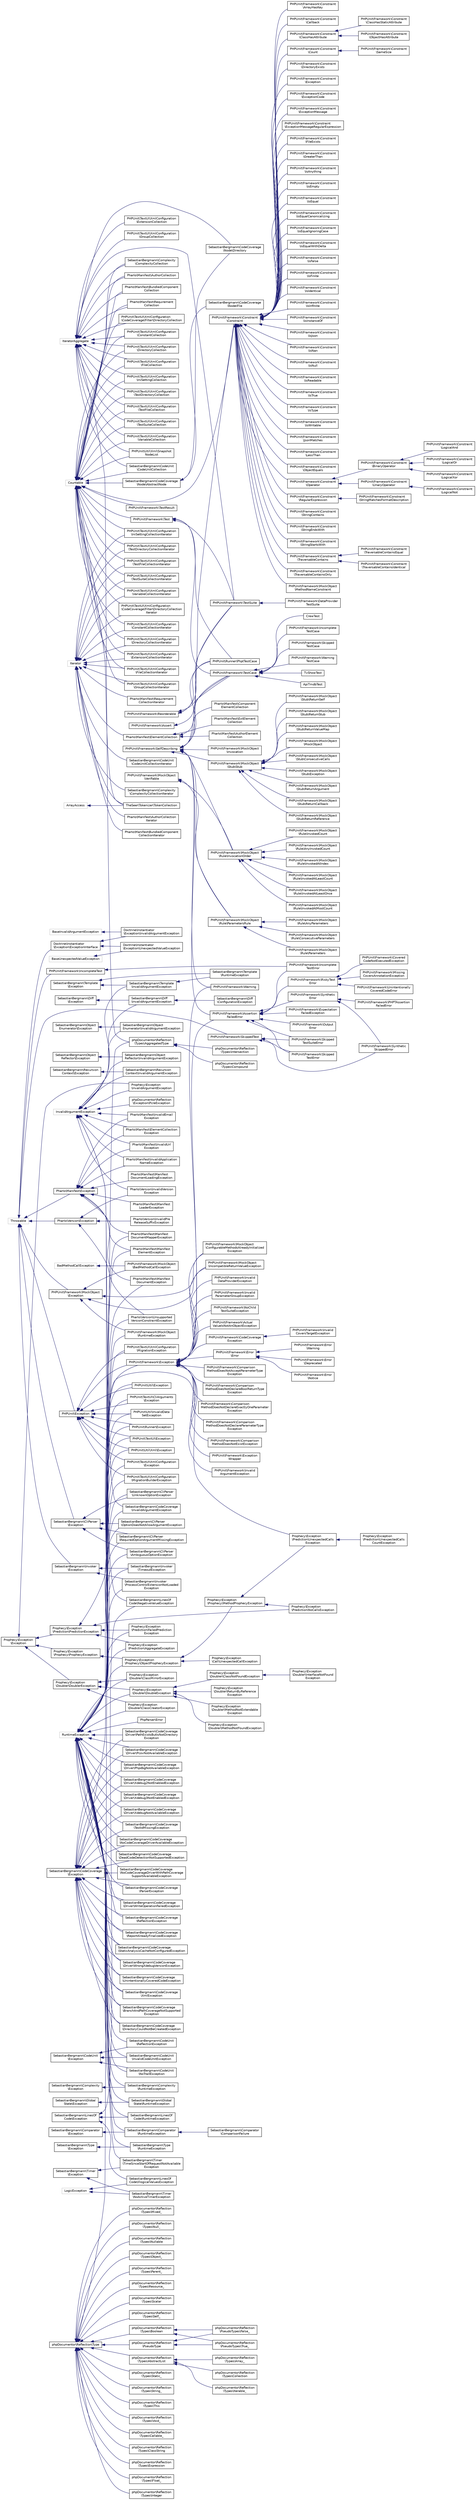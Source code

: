 digraph "Graphical Class Hierarchy"
{
  edge [fontname="Helvetica",fontsize="10",labelfontname="Helvetica",labelfontsize="10"];
  node [fontname="Helvetica",fontsize="10",shape=record];
  rankdir="LR";
  Node1075 [label="ArrayAccess",height=0.2,width=0.4,color="grey75", fillcolor="white", style="filled"];
  Node1075 -> Node1059 [dir="back",color="midnightblue",fontsize="10",style="solid",fontname="Helvetica"];
  Node1059 [label="TheSeer\\Tokenizer\\TokenCollection",height=0.2,width=0.4,color="black", fillcolor="white", style="filled",URL="$classTheSeer_1_1Tokenizer_1_1TokenCollection.html"];
  Node1074 [label="BadMethodCallException",height=0.2,width=0.4,color="grey75", fillcolor="white", style="filled"];
  Node1074 -> Node994 [dir="back",color="midnightblue",fontsize="10",style="solid",fontname="Helvetica"];
  Node994 [label="PHPUnit\\Framework\\MockObject\l\\BadMethodCallException",height=0.2,width=0.4,color="black", fillcolor="white", style="filled",URL="$classPHPUnit_1_1Framework_1_1MockObject_1_1BadMethodCallException.html"];
  Node1069 [label="Countable",height=0.2,width=0.4,color="grey75", fillcolor="white", style="filled"];
  Node1069 -> Node1020 [dir="back",color="midnightblue",fontsize="10",style="solid",fontname="Helvetica"];
  Node1020 [label="PharIo\\Manifest\\AuthorCollection",height=0.2,width=0.4,color="black", fillcolor="white", style="filled",URL="$classPharIo_1_1Manifest_1_1AuthorCollection.html"];
  Node1069 -> Node1021 [dir="back",color="midnightblue",fontsize="10",style="solid",fontname="Helvetica"];
  Node1021 [label="PharIo\\Manifest\\BundledComponent\lCollection",height=0.2,width=0.4,color="black", fillcolor="white", style="filled",URL="$classPharIo_1_1Manifest_1_1BundledComponentCollection.html"];
  Node1069 -> Node1022 [dir="back",color="midnightblue",fontsize="10",style="solid",fontname="Helvetica"];
  Node1022 [label="PharIo\\Manifest\\Requirement\lCollection",height=0.2,width=0.4,color="black", fillcolor="white", style="filled",URL="$classPharIo_1_1Manifest_1_1RequirementCollection.html"];
  Node1069 -> Node218 [dir="back",color="midnightblue",fontsize="10",style="solid",fontname="Helvetica"];
  Node218 [label="PHPUnit\\Framework\\Constraint\l\\Constraint",height=0.2,width=0.4,color="black", fillcolor="white", style="filled",URL="$classPHPUnit_1_1Framework_1_1Constraint_1_1Constraint.html"];
  Node218 -> Node219 [dir="back",color="midnightblue",fontsize="10",style="solid",fontname="Helvetica"];
  Node219 [label="PHPUnit\\Framework\\Constraint\l\\ArrayHasKey",height=0.2,width=0.4,color="black", fillcolor="white", style="filled",URL="$classPHPUnit_1_1Framework_1_1Constraint_1_1ArrayHasKey.html"];
  Node218 -> Node220 [dir="back",color="midnightblue",fontsize="10",style="solid",fontname="Helvetica"];
  Node220 [label="PHPUnit\\Framework\\Constraint\l\\Callback",height=0.2,width=0.4,color="black", fillcolor="white", style="filled",URL="$classPHPUnit_1_1Framework_1_1Constraint_1_1Callback.html"];
  Node218 -> Node221 [dir="back",color="midnightblue",fontsize="10",style="solid",fontname="Helvetica"];
  Node221 [label="PHPUnit\\Framework\\Constraint\l\\ClassHasAttribute",height=0.2,width=0.4,color="black", fillcolor="white", style="filled",URL="$classPHPUnit_1_1Framework_1_1Constraint_1_1ClassHasAttribute.html"];
  Node221 -> Node222 [dir="back",color="midnightblue",fontsize="10",style="solid",fontname="Helvetica"];
  Node222 [label="PHPUnit\\Framework\\Constraint\l\\ClassHasStaticAttribute",height=0.2,width=0.4,color="black", fillcolor="white", style="filled",URL="$classPHPUnit_1_1Framework_1_1Constraint_1_1ClassHasStaticAttribute.html"];
  Node221 -> Node223 [dir="back",color="midnightblue",fontsize="10",style="solid",fontname="Helvetica"];
  Node223 [label="PHPUnit\\Framework\\Constraint\l\\ObjectHasAttribute",height=0.2,width=0.4,color="black", fillcolor="white", style="filled",URL="$classPHPUnit_1_1Framework_1_1Constraint_1_1ObjectHasAttribute.html"];
  Node218 -> Node224 [dir="back",color="midnightblue",fontsize="10",style="solid",fontname="Helvetica"];
  Node224 [label="PHPUnit\\Framework\\Constraint\l\\Count",height=0.2,width=0.4,color="black", fillcolor="white", style="filled",URL="$classPHPUnit_1_1Framework_1_1Constraint_1_1Count.html"];
  Node224 -> Node225 [dir="back",color="midnightblue",fontsize="10",style="solid",fontname="Helvetica"];
  Node225 [label="PHPUnit\\Framework\\Constraint\l\\SameSize",height=0.2,width=0.4,color="black", fillcolor="white", style="filled",URL="$classPHPUnit_1_1Framework_1_1Constraint_1_1SameSize.html"];
  Node218 -> Node226 [dir="back",color="midnightblue",fontsize="10",style="solid",fontname="Helvetica"];
  Node226 [label="PHPUnit\\Framework\\Constraint\l\\DirectoryExists",height=0.2,width=0.4,color="black", fillcolor="white", style="filled",URL="$classPHPUnit_1_1Framework_1_1Constraint_1_1DirectoryExists.html"];
  Node218 -> Node227 [dir="back",color="midnightblue",fontsize="10",style="solid",fontname="Helvetica"];
  Node227 [label="PHPUnit\\Framework\\Constraint\l\\Exception",height=0.2,width=0.4,color="black", fillcolor="white", style="filled",URL="$classPHPUnit_1_1Framework_1_1Constraint_1_1Exception.html"];
  Node218 -> Node228 [dir="back",color="midnightblue",fontsize="10",style="solid",fontname="Helvetica"];
  Node228 [label="PHPUnit\\Framework\\Constraint\l\\ExceptionCode",height=0.2,width=0.4,color="black", fillcolor="white", style="filled",URL="$classPHPUnit_1_1Framework_1_1Constraint_1_1ExceptionCode.html"];
  Node218 -> Node229 [dir="back",color="midnightblue",fontsize="10",style="solid",fontname="Helvetica"];
  Node229 [label="PHPUnit\\Framework\\Constraint\l\\ExceptionMessage",height=0.2,width=0.4,color="black", fillcolor="white", style="filled",URL="$classPHPUnit_1_1Framework_1_1Constraint_1_1ExceptionMessage.html"];
  Node218 -> Node230 [dir="back",color="midnightblue",fontsize="10",style="solid",fontname="Helvetica"];
  Node230 [label="PHPUnit\\Framework\\Constraint\l\\ExceptionMessageRegularExpression",height=0.2,width=0.4,color="black", fillcolor="white", style="filled",URL="$classPHPUnit_1_1Framework_1_1Constraint_1_1ExceptionMessageRegularExpression.html"];
  Node218 -> Node231 [dir="back",color="midnightblue",fontsize="10",style="solid",fontname="Helvetica"];
  Node231 [label="PHPUnit\\Framework\\Constraint\l\\FileExists",height=0.2,width=0.4,color="black", fillcolor="white", style="filled",URL="$classPHPUnit_1_1Framework_1_1Constraint_1_1FileExists.html"];
  Node218 -> Node232 [dir="back",color="midnightblue",fontsize="10",style="solid",fontname="Helvetica"];
  Node232 [label="PHPUnit\\Framework\\Constraint\l\\GreaterThan",height=0.2,width=0.4,color="black", fillcolor="white", style="filled",URL="$classPHPUnit_1_1Framework_1_1Constraint_1_1GreaterThan.html"];
  Node218 -> Node233 [dir="back",color="midnightblue",fontsize="10",style="solid",fontname="Helvetica"];
  Node233 [label="PHPUnit\\Framework\\Constraint\l\\IsAnything",height=0.2,width=0.4,color="black", fillcolor="white", style="filled",URL="$classPHPUnit_1_1Framework_1_1Constraint_1_1IsAnything.html"];
  Node218 -> Node234 [dir="back",color="midnightblue",fontsize="10",style="solid",fontname="Helvetica"];
  Node234 [label="PHPUnit\\Framework\\Constraint\l\\IsEmpty",height=0.2,width=0.4,color="black", fillcolor="white", style="filled",URL="$classPHPUnit_1_1Framework_1_1Constraint_1_1IsEmpty.html"];
  Node218 -> Node235 [dir="back",color="midnightblue",fontsize="10",style="solid",fontname="Helvetica"];
  Node235 [label="PHPUnit\\Framework\\Constraint\l\\IsEqual",height=0.2,width=0.4,color="black", fillcolor="white", style="filled",URL="$classPHPUnit_1_1Framework_1_1Constraint_1_1IsEqual.html"];
  Node218 -> Node236 [dir="back",color="midnightblue",fontsize="10",style="solid",fontname="Helvetica"];
  Node236 [label="PHPUnit\\Framework\\Constraint\l\\IsEqualCanonicalizing",height=0.2,width=0.4,color="black", fillcolor="white", style="filled",URL="$classPHPUnit_1_1Framework_1_1Constraint_1_1IsEqualCanonicalizing.html"];
  Node218 -> Node237 [dir="back",color="midnightblue",fontsize="10",style="solid",fontname="Helvetica"];
  Node237 [label="PHPUnit\\Framework\\Constraint\l\\IsEqualIgnoringCase",height=0.2,width=0.4,color="black", fillcolor="white", style="filled",URL="$classPHPUnit_1_1Framework_1_1Constraint_1_1IsEqualIgnoringCase.html"];
  Node218 -> Node238 [dir="back",color="midnightblue",fontsize="10",style="solid",fontname="Helvetica"];
  Node238 [label="PHPUnit\\Framework\\Constraint\l\\IsEqualWithDelta",height=0.2,width=0.4,color="black", fillcolor="white", style="filled",URL="$classPHPUnit_1_1Framework_1_1Constraint_1_1IsEqualWithDelta.html"];
  Node218 -> Node239 [dir="back",color="midnightblue",fontsize="10",style="solid",fontname="Helvetica"];
  Node239 [label="PHPUnit\\Framework\\Constraint\l\\IsFalse",height=0.2,width=0.4,color="black", fillcolor="white", style="filled",URL="$classPHPUnit_1_1Framework_1_1Constraint_1_1IsFalse.html"];
  Node218 -> Node240 [dir="back",color="midnightblue",fontsize="10",style="solid",fontname="Helvetica"];
  Node240 [label="PHPUnit\\Framework\\Constraint\l\\IsFinite",height=0.2,width=0.4,color="black", fillcolor="white", style="filled",URL="$classPHPUnit_1_1Framework_1_1Constraint_1_1IsFinite.html"];
  Node218 -> Node241 [dir="back",color="midnightblue",fontsize="10",style="solid",fontname="Helvetica"];
  Node241 [label="PHPUnit\\Framework\\Constraint\l\\IsIdentical",height=0.2,width=0.4,color="black", fillcolor="white", style="filled",URL="$classPHPUnit_1_1Framework_1_1Constraint_1_1IsIdentical.html"];
  Node218 -> Node242 [dir="back",color="midnightblue",fontsize="10",style="solid",fontname="Helvetica"];
  Node242 [label="PHPUnit\\Framework\\Constraint\l\\IsInfinite",height=0.2,width=0.4,color="black", fillcolor="white", style="filled",URL="$classPHPUnit_1_1Framework_1_1Constraint_1_1IsInfinite.html"];
  Node218 -> Node243 [dir="back",color="midnightblue",fontsize="10",style="solid",fontname="Helvetica"];
  Node243 [label="PHPUnit\\Framework\\Constraint\l\\IsInstanceOf",height=0.2,width=0.4,color="black", fillcolor="white", style="filled",URL="$classPHPUnit_1_1Framework_1_1Constraint_1_1IsInstanceOf.html"];
  Node218 -> Node244 [dir="back",color="midnightblue",fontsize="10",style="solid",fontname="Helvetica"];
  Node244 [label="PHPUnit\\Framework\\Constraint\l\\IsJson",height=0.2,width=0.4,color="black", fillcolor="white", style="filled",URL="$classPHPUnit_1_1Framework_1_1Constraint_1_1IsJson.html"];
  Node218 -> Node245 [dir="back",color="midnightblue",fontsize="10",style="solid",fontname="Helvetica"];
  Node245 [label="PHPUnit\\Framework\\Constraint\l\\IsNan",height=0.2,width=0.4,color="black", fillcolor="white", style="filled",URL="$classPHPUnit_1_1Framework_1_1Constraint_1_1IsNan.html"];
  Node218 -> Node246 [dir="back",color="midnightblue",fontsize="10",style="solid",fontname="Helvetica"];
  Node246 [label="PHPUnit\\Framework\\Constraint\l\\IsNull",height=0.2,width=0.4,color="black", fillcolor="white", style="filled",URL="$classPHPUnit_1_1Framework_1_1Constraint_1_1IsNull.html"];
  Node218 -> Node247 [dir="back",color="midnightblue",fontsize="10",style="solid",fontname="Helvetica"];
  Node247 [label="PHPUnit\\Framework\\Constraint\l\\IsReadable",height=0.2,width=0.4,color="black", fillcolor="white", style="filled",URL="$classPHPUnit_1_1Framework_1_1Constraint_1_1IsReadable.html"];
  Node218 -> Node248 [dir="back",color="midnightblue",fontsize="10",style="solid",fontname="Helvetica"];
  Node248 [label="PHPUnit\\Framework\\Constraint\l\\IsTrue",height=0.2,width=0.4,color="black", fillcolor="white", style="filled",URL="$classPHPUnit_1_1Framework_1_1Constraint_1_1IsTrue.html"];
  Node218 -> Node249 [dir="back",color="midnightblue",fontsize="10",style="solid",fontname="Helvetica"];
  Node249 [label="PHPUnit\\Framework\\Constraint\l\\IsType",height=0.2,width=0.4,color="black", fillcolor="white", style="filled",URL="$classPHPUnit_1_1Framework_1_1Constraint_1_1IsType.html"];
  Node218 -> Node250 [dir="back",color="midnightblue",fontsize="10",style="solid",fontname="Helvetica"];
  Node250 [label="PHPUnit\\Framework\\Constraint\l\\IsWritable",height=0.2,width=0.4,color="black", fillcolor="white", style="filled",URL="$classPHPUnit_1_1Framework_1_1Constraint_1_1IsWritable.html"];
  Node218 -> Node251 [dir="back",color="midnightblue",fontsize="10",style="solid",fontname="Helvetica"];
  Node251 [label="PHPUnit\\Framework\\Constraint\l\\JsonMatches",height=0.2,width=0.4,color="black", fillcolor="white", style="filled",URL="$classPHPUnit_1_1Framework_1_1Constraint_1_1JsonMatches.html"];
  Node218 -> Node252 [dir="back",color="midnightblue",fontsize="10",style="solid",fontname="Helvetica"];
  Node252 [label="PHPUnit\\Framework\\Constraint\l\\LessThan",height=0.2,width=0.4,color="black", fillcolor="white", style="filled",URL="$classPHPUnit_1_1Framework_1_1Constraint_1_1LessThan.html"];
  Node218 -> Node253 [dir="back",color="midnightblue",fontsize="10",style="solid",fontname="Helvetica"];
  Node253 [label="PHPUnit\\Framework\\Constraint\l\\ObjectEquals",height=0.2,width=0.4,color="black", fillcolor="white", style="filled",URL="$classPHPUnit_1_1Framework_1_1Constraint_1_1ObjectEquals.html"];
  Node218 -> Node254 [dir="back",color="midnightblue",fontsize="10",style="solid",fontname="Helvetica"];
  Node254 [label="PHPUnit\\Framework\\Constraint\l\\Operator",height=0.2,width=0.4,color="black", fillcolor="white", style="filled",URL="$classPHPUnit_1_1Framework_1_1Constraint_1_1Operator.html"];
  Node254 -> Node255 [dir="back",color="midnightblue",fontsize="10",style="solid",fontname="Helvetica"];
  Node255 [label="PHPUnit\\Framework\\Constraint\l\\BinaryOperator",height=0.2,width=0.4,color="black", fillcolor="white", style="filled",URL="$classPHPUnit_1_1Framework_1_1Constraint_1_1BinaryOperator.html"];
  Node255 -> Node256 [dir="back",color="midnightblue",fontsize="10",style="solid",fontname="Helvetica"];
  Node256 [label="PHPUnit\\Framework\\Constraint\l\\LogicalAnd",height=0.2,width=0.4,color="black", fillcolor="white", style="filled",URL="$classPHPUnit_1_1Framework_1_1Constraint_1_1LogicalAnd.html"];
  Node255 -> Node257 [dir="back",color="midnightblue",fontsize="10",style="solid",fontname="Helvetica"];
  Node257 [label="PHPUnit\\Framework\\Constraint\l\\LogicalOr",height=0.2,width=0.4,color="black", fillcolor="white", style="filled",URL="$classPHPUnit_1_1Framework_1_1Constraint_1_1LogicalOr.html"];
  Node255 -> Node258 [dir="back",color="midnightblue",fontsize="10",style="solid",fontname="Helvetica"];
  Node258 [label="PHPUnit\\Framework\\Constraint\l\\LogicalXor",height=0.2,width=0.4,color="black", fillcolor="white", style="filled",URL="$classPHPUnit_1_1Framework_1_1Constraint_1_1LogicalXor.html"];
  Node254 -> Node259 [dir="back",color="midnightblue",fontsize="10",style="solid",fontname="Helvetica"];
  Node259 [label="PHPUnit\\Framework\\Constraint\l\\UnaryOperator",height=0.2,width=0.4,color="black", fillcolor="white", style="filled",URL="$classPHPUnit_1_1Framework_1_1Constraint_1_1UnaryOperator.html"];
  Node259 -> Node260 [dir="back",color="midnightblue",fontsize="10",style="solid",fontname="Helvetica"];
  Node260 [label="PHPUnit\\Framework\\Constraint\l\\LogicalNot",height=0.2,width=0.4,color="black", fillcolor="white", style="filled",URL="$classPHPUnit_1_1Framework_1_1Constraint_1_1LogicalNot.html"];
  Node218 -> Node261 [dir="back",color="midnightblue",fontsize="10",style="solid",fontname="Helvetica"];
  Node261 [label="PHPUnit\\Framework\\Constraint\l\\RegularExpression",height=0.2,width=0.4,color="black", fillcolor="white", style="filled",URL="$classPHPUnit_1_1Framework_1_1Constraint_1_1RegularExpression.html"];
  Node261 -> Node262 [dir="back",color="midnightblue",fontsize="10",style="solid",fontname="Helvetica"];
  Node262 [label="PHPUnit\\Framework\\Constraint\l\\StringMatchesFormatDescription",height=0.2,width=0.4,color="black", fillcolor="white", style="filled",URL="$classPHPUnit_1_1Framework_1_1Constraint_1_1StringMatchesFormatDescription.html"];
  Node218 -> Node263 [dir="back",color="midnightblue",fontsize="10",style="solid",fontname="Helvetica"];
  Node263 [label="PHPUnit\\Framework\\Constraint\l\\StringContains",height=0.2,width=0.4,color="black", fillcolor="white", style="filled",URL="$classPHPUnit_1_1Framework_1_1Constraint_1_1StringContains.html"];
  Node218 -> Node264 [dir="back",color="midnightblue",fontsize="10",style="solid",fontname="Helvetica"];
  Node264 [label="PHPUnit\\Framework\\Constraint\l\\StringEndsWith",height=0.2,width=0.4,color="black", fillcolor="white", style="filled",URL="$classPHPUnit_1_1Framework_1_1Constraint_1_1StringEndsWith.html"];
  Node218 -> Node265 [dir="back",color="midnightblue",fontsize="10",style="solid",fontname="Helvetica"];
  Node265 [label="PHPUnit\\Framework\\Constraint\l\\StringStartsWith",height=0.2,width=0.4,color="black", fillcolor="white", style="filled",URL="$classPHPUnit_1_1Framework_1_1Constraint_1_1StringStartsWith.html"];
  Node218 -> Node266 [dir="back",color="midnightblue",fontsize="10",style="solid",fontname="Helvetica"];
  Node266 [label="PHPUnit\\Framework\\Constraint\l\\TraversableContains",height=0.2,width=0.4,color="black", fillcolor="white", style="filled",URL="$classPHPUnit_1_1Framework_1_1Constraint_1_1TraversableContains.html"];
  Node266 -> Node267 [dir="back",color="midnightblue",fontsize="10",style="solid",fontname="Helvetica"];
  Node267 [label="PHPUnit\\Framework\\Constraint\l\\TraversableContainsEqual",height=0.2,width=0.4,color="black", fillcolor="white", style="filled",URL="$classPHPUnit_1_1Framework_1_1Constraint_1_1TraversableContainsEqual.html"];
  Node266 -> Node268 [dir="back",color="midnightblue",fontsize="10",style="solid",fontname="Helvetica"];
  Node268 [label="PHPUnit\\Framework\\Constraint\l\\TraversableContainsIdentical",height=0.2,width=0.4,color="black", fillcolor="white", style="filled",URL="$classPHPUnit_1_1Framework_1_1Constraint_1_1TraversableContainsIdentical.html"];
  Node218 -> Node269 [dir="back",color="midnightblue",fontsize="10",style="solid",fontname="Helvetica"];
  Node269 [label="PHPUnit\\Framework\\Constraint\l\\TraversableContainsOnly",height=0.2,width=0.4,color="black", fillcolor="white", style="filled",URL="$classPHPUnit_1_1Framework_1_1Constraint_1_1TraversableContainsOnly.html"];
  Node218 -> Node270 [dir="back",color="midnightblue",fontsize="10",style="solid",fontname="Helvetica"];
  Node270 [label="PHPUnit\\Framework\\MockObject\l\\MethodNameConstraint",height=0.2,width=0.4,color="black", fillcolor="white", style="filled",URL="$classPHPUnit_1_1Framework_1_1MockObject_1_1MethodNameConstraint.html"];
  Node1069 -> Node1070 [dir="back",color="midnightblue",fontsize="10",style="solid",fontname="Helvetica"];
  Node1070 [label="PHPUnit\\Framework\\Test",height=0.2,width=0.4,color="black", fillcolor="white", style="filled",URL="$interfacePHPUnit_1_1Framework_1_1Test.html"];
  Node1070 -> Node282 [dir="back",color="midnightblue",fontsize="10",style="solid",fontname="Helvetica"];
  Node282 [label="PHPUnit\\Framework\\TestCase",height=0.2,width=0.4,color="black", fillcolor="white", style="filled",URL="$classPHPUnit_1_1Framework_1_1TestCase.html"];
  Node282 -> Node283 [dir="back",color="midnightblue",fontsize="10",style="solid",fontname="Helvetica"];
  Node283 [label="ApiTmdbTest",height=0.2,width=0.4,color="black", fillcolor="white", style="filled",URL="$classApiTmdbTest.html"];
  Node282 -> Node284 [dir="back",color="midnightblue",fontsize="10",style="solid",fontname="Helvetica"];
  Node284 [label="CrewTest",height=0.2,width=0.4,color="black", fillcolor="white", style="filled",URL="$classCrewTest.html"];
  Node282 -> Node285 [dir="back",color="midnightblue",fontsize="10",style="solid",fontname="Helvetica"];
  Node285 [label="PHPUnit\\Framework\\Incomplete\lTestCase",height=0.2,width=0.4,color="black", fillcolor="white", style="filled",URL="$classPHPUnit_1_1Framework_1_1IncompleteTestCase.html"];
  Node282 -> Node286 [dir="back",color="midnightblue",fontsize="10",style="solid",fontname="Helvetica"];
  Node286 [label="PHPUnit\\Framework\\Skipped\lTestCase",height=0.2,width=0.4,color="black", fillcolor="white", style="filled",URL="$classPHPUnit_1_1Framework_1_1SkippedTestCase.html"];
  Node282 -> Node287 [dir="back",color="midnightblue",fontsize="10",style="solid",fontname="Helvetica"];
  Node287 [label="PHPUnit\\Framework\\Warning\lTestCase",height=0.2,width=0.4,color="black", fillcolor="white", style="filled",URL="$classPHPUnit_1_1Framework_1_1WarningTestCase.html"];
  Node282 -> Node288 [dir="back",color="midnightblue",fontsize="10",style="solid",fontname="Helvetica"];
  Node288 [label="TvShowTest",height=0.2,width=0.4,color="black", fillcolor="white", style="filled",URL="$classTvShowTest.html"];
  Node1070 -> Node289 [dir="back",color="midnightblue",fontsize="10",style="solid",fontname="Helvetica"];
  Node289 [label="PHPUnit\\Framework\\TestSuite",height=0.2,width=0.4,color="black", fillcolor="white", style="filled",URL="$classPHPUnit_1_1Framework_1_1TestSuite.html"];
  Node289 -> Node290 [dir="back",color="midnightblue",fontsize="10",style="solid",fontname="Helvetica"];
  Node290 [label="PHPUnit\\Framework\\DataProvider\lTestSuite",height=0.2,width=0.4,color="black", fillcolor="white", style="filled",URL="$classPHPUnit_1_1Framework_1_1DataProviderTestSuite.html"];
  Node1070 -> Node292 [dir="back",color="midnightblue",fontsize="10",style="solid",fontname="Helvetica"];
  Node292 [label="PHPUnit\\Runner\\PhptTestCase",height=0.2,width=0.4,color="black", fillcolor="white", style="filled",URL="$classPHPUnit_1_1Runner_1_1PhptTestCase.html"];
  Node1069 -> Node1071 [dir="back",color="midnightblue",fontsize="10",style="solid",fontname="Helvetica"];
  Node1071 [label="PHPUnit\\Framework\\TestResult",height=0.2,width=0.4,color="black", fillcolor="white", style="filled",URL="$classPHPUnit_1_1Framework_1_1TestResult.html"];
  Node1069 -> Node1023 [dir="back",color="midnightblue",fontsize="10",style="solid",fontname="Helvetica"];
  Node1023 [label="PHPUnit\\TextUI\\XmlConfiguration\l\\CodeCoverage\\Filter\\DirectoryCollection",height=0.2,width=0.4,color="black", fillcolor="white", style="filled",URL="$classPHPUnit_1_1TextUI_1_1XmlConfiguration_1_1CodeCoverage_1_1Filter_1_1DirectoryCollection.html"];
  Node1069 -> Node1046 [dir="back",color="midnightblue",fontsize="10",style="solid",fontname="Helvetica"];
  Node1046 [label="PHPUnit\\TextUI\\XmlConfiguration\l\\CodeCoverage\\Filter\\DirectoryCollection\lIterator",height=0.2,width=0.4,color="black", fillcolor="white", style="filled",URL="$classPHPUnit_1_1TextUI_1_1XmlConfiguration_1_1CodeCoverage_1_1Filter_1_1DirectoryCollectionIterator.html"];
  Node1069 -> Node1024 [dir="back",color="midnightblue",fontsize="10",style="solid",fontname="Helvetica"];
  Node1024 [label="PHPUnit\\TextUI\\XmlConfiguration\l\\ConstantCollection",height=0.2,width=0.4,color="black", fillcolor="white", style="filled",URL="$classPHPUnit_1_1TextUI_1_1XmlConfiguration_1_1ConstantCollection.html"];
  Node1069 -> Node1047 [dir="back",color="midnightblue",fontsize="10",style="solid",fontname="Helvetica"];
  Node1047 [label="PHPUnit\\TextUI\\XmlConfiguration\l\\ConstantCollectionIterator",height=0.2,width=0.4,color="black", fillcolor="white", style="filled",URL="$classPHPUnit_1_1TextUI_1_1XmlConfiguration_1_1ConstantCollectionIterator.html"];
  Node1069 -> Node1025 [dir="back",color="midnightblue",fontsize="10",style="solid",fontname="Helvetica"];
  Node1025 [label="PHPUnit\\TextUI\\XmlConfiguration\l\\DirectoryCollection",height=0.2,width=0.4,color="black", fillcolor="white", style="filled",URL="$classPHPUnit_1_1TextUI_1_1XmlConfiguration_1_1DirectoryCollection.html"];
  Node1069 -> Node1048 [dir="back",color="midnightblue",fontsize="10",style="solid",fontname="Helvetica"];
  Node1048 [label="PHPUnit\\TextUI\\XmlConfiguration\l\\DirectoryCollectionIterator",height=0.2,width=0.4,color="black", fillcolor="white", style="filled",URL="$classPHPUnit_1_1TextUI_1_1XmlConfiguration_1_1DirectoryCollectionIterator.html"];
  Node1069 -> Node1049 [dir="back",color="midnightblue",fontsize="10",style="solid",fontname="Helvetica"];
  Node1049 [label="PHPUnit\\TextUI\\XmlConfiguration\l\\ExtensionCollectionIterator",height=0.2,width=0.4,color="black", fillcolor="white", style="filled",URL="$classPHPUnit_1_1TextUI_1_1XmlConfiguration_1_1ExtensionCollectionIterator.html"];
  Node1069 -> Node1027 [dir="back",color="midnightblue",fontsize="10",style="solid",fontname="Helvetica"];
  Node1027 [label="PHPUnit\\TextUI\\XmlConfiguration\l\\FileCollection",height=0.2,width=0.4,color="black", fillcolor="white", style="filled",URL="$classPHPUnit_1_1TextUI_1_1XmlConfiguration_1_1FileCollection.html"];
  Node1069 -> Node1050 [dir="back",color="midnightblue",fontsize="10",style="solid",fontname="Helvetica"];
  Node1050 [label="PHPUnit\\TextUI\\XmlConfiguration\l\\FileCollectionIterator",height=0.2,width=0.4,color="black", fillcolor="white", style="filled",URL="$classPHPUnit_1_1TextUI_1_1XmlConfiguration_1_1FileCollectionIterator.html"];
  Node1069 -> Node1051 [dir="back",color="midnightblue",fontsize="10",style="solid",fontname="Helvetica"];
  Node1051 [label="PHPUnit\\TextUI\\XmlConfiguration\l\\GroupCollectionIterator",height=0.2,width=0.4,color="black", fillcolor="white", style="filled",URL="$classPHPUnit_1_1TextUI_1_1XmlConfiguration_1_1GroupCollectionIterator.html"];
  Node1069 -> Node1029 [dir="back",color="midnightblue",fontsize="10",style="solid",fontname="Helvetica"];
  Node1029 [label="PHPUnit\\TextUI\\XmlConfiguration\l\\IniSettingCollection",height=0.2,width=0.4,color="black", fillcolor="white", style="filled",URL="$classPHPUnit_1_1TextUI_1_1XmlConfiguration_1_1IniSettingCollection.html"];
  Node1069 -> Node1052 [dir="back",color="midnightblue",fontsize="10",style="solid",fontname="Helvetica"];
  Node1052 [label="PHPUnit\\TextUI\\XmlConfiguration\l\\IniSettingCollectionIterator",height=0.2,width=0.4,color="black", fillcolor="white", style="filled",URL="$classPHPUnit_1_1TextUI_1_1XmlConfiguration_1_1IniSettingCollectionIterator.html"];
  Node1069 -> Node1030 [dir="back",color="midnightblue",fontsize="10",style="solid",fontname="Helvetica"];
  Node1030 [label="PHPUnit\\TextUI\\XmlConfiguration\l\\TestDirectoryCollection",height=0.2,width=0.4,color="black", fillcolor="white", style="filled",URL="$classPHPUnit_1_1TextUI_1_1XmlConfiguration_1_1TestDirectoryCollection.html"];
  Node1069 -> Node1053 [dir="back",color="midnightblue",fontsize="10",style="solid",fontname="Helvetica"];
  Node1053 [label="PHPUnit\\TextUI\\XmlConfiguration\l\\TestDirectoryCollectionIterator",height=0.2,width=0.4,color="black", fillcolor="white", style="filled",URL="$classPHPUnit_1_1TextUI_1_1XmlConfiguration_1_1TestDirectoryCollectionIterator.html"];
  Node1069 -> Node1031 [dir="back",color="midnightblue",fontsize="10",style="solid",fontname="Helvetica"];
  Node1031 [label="PHPUnit\\TextUI\\XmlConfiguration\l\\TestFileCollection",height=0.2,width=0.4,color="black", fillcolor="white", style="filled",URL="$classPHPUnit_1_1TextUI_1_1XmlConfiguration_1_1TestFileCollection.html"];
  Node1069 -> Node1054 [dir="back",color="midnightblue",fontsize="10",style="solid",fontname="Helvetica"];
  Node1054 [label="PHPUnit\\TextUI\\XmlConfiguration\l\\TestFileCollectionIterator",height=0.2,width=0.4,color="black", fillcolor="white", style="filled",URL="$classPHPUnit_1_1TextUI_1_1XmlConfiguration_1_1TestFileCollectionIterator.html"];
  Node1069 -> Node1032 [dir="back",color="midnightblue",fontsize="10",style="solid",fontname="Helvetica"];
  Node1032 [label="PHPUnit\\TextUI\\XmlConfiguration\l\\TestSuiteCollection",height=0.2,width=0.4,color="black", fillcolor="white", style="filled",URL="$classPHPUnit_1_1TextUI_1_1XmlConfiguration_1_1TestSuiteCollection.html"];
  Node1069 -> Node1055 [dir="back",color="midnightblue",fontsize="10",style="solid",fontname="Helvetica"];
  Node1055 [label="PHPUnit\\TextUI\\XmlConfiguration\l\\TestSuiteCollectionIterator",height=0.2,width=0.4,color="black", fillcolor="white", style="filled",URL="$classPHPUnit_1_1TextUI_1_1XmlConfiguration_1_1TestSuiteCollectionIterator.html"];
  Node1069 -> Node1033 [dir="back",color="midnightblue",fontsize="10",style="solid",fontname="Helvetica"];
  Node1033 [label="PHPUnit\\TextUI\\XmlConfiguration\l\\VariableCollection",height=0.2,width=0.4,color="black", fillcolor="white", style="filled",URL="$classPHPUnit_1_1TextUI_1_1XmlConfiguration_1_1VariableCollection.html"];
  Node1069 -> Node1056 [dir="back",color="midnightblue",fontsize="10",style="solid",fontname="Helvetica"];
  Node1056 [label="PHPUnit\\TextUI\\XmlConfiguration\l\\VariableCollectionIterator",height=0.2,width=0.4,color="black", fillcolor="white", style="filled",URL="$classPHPUnit_1_1TextUI_1_1XmlConfiguration_1_1VariableCollectionIterator.html"];
  Node1069 -> Node1034 [dir="back",color="midnightblue",fontsize="10",style="solid",fontname="Helvetica"];
  Node1034 [label="PHPUnit\\Util\\Xml\\Snapshot\lNodeList",height=0.2,width=0.4,color="black", fillcolor="white", style="filled",URL="$classPHPUnit_1_1Util_1_1Xml_1_1SnapshotNodeList.html"];
  Node1069 -> Node1072 [dir="back",color="midnightblue",fontsize="10",style="solid",fontname="Helvetica"];
  Node1072 [label="SebastianBergmann\\CodeCoverage\l\\Node\\AbstractNode",height=0.2,width=0.4,color="black", fillcolor="white", style="filled",URL="$classSebastianBergmann_1_1CodeCoverage_1_1Node_1_1AbstractNode.html"];
  Node1072 -> Node1035 [dir="back",color="midnightblue",fontsize="10",style="solid",fontname="Helvetica"];
  Node1035 [label="SebastianBergmann\\CodeCoverage\l\\Node\\Directory",height=0.2,width=0.4,color="black", fillcolor="white", style="filled",URL="$classSebastianBergmann_1_1CodeCoverage_1_1Node_1_1Directory.html"];
  Node1072 -> Node1073 [dir="back",color="midnightblue",fontsize="10",style="solid",fontname="Helvetica"];
  Node1073 [label="SebastianBergmann\\CodeCoverage\l\\Node\\File",height=0.2,width=0.4,color="black", fillcolor="white", style="filled",URL="$classSebastianBergmann_1_1CodeCoverage_1_1Node_1_1File.html"];
  Node1069 -> Node1036 [dir="back",color="midnightblue",fontsize="10",style="solid",fontname="Helvetica"];
  Node1036 [label="SebastianBergmann\\CodeUnit\l\\CodeUnitCollection",height=0.2,width=0.4,color="black", fillcolor="white", style="filled",URL="$classSebastianBergmann_1_1CodeUnit_1_1CodeUnitCollection.html"];
  Node1069 -> Node1037 [dir="back",color="midnightblue",fontsize="10",style="solid",fontname="Helvetica"];
  Node1037 [label="SebastianBergmann\\Complexity\l\\ComplexityCollection",height=0.2,width=0.4,color="black", fillcolor="white", style="filled",URL="$classSebastianBergmann_1_1Complexity_1_1ComplexityCollection.html"];
  Node1069 -> Node1059 [dir="back",color="midnightblue",fontsize="10",style="solid",fontname="Helvetica"];
  Node1060 [label="InvalidArgumentException",height=0.2,width=0.4,color="grey75", fillcolor="white", style="filled"];
  Node1060 -> Node949 [dir="back",color="midnightblue",fontsize="10",style="solid",fontname="Helvetica"];
  Node949 [label="PharIo\\Manifest\\ElementCollection\lException",height=0.2,width=0.4,color="black", fillcolor="white", style="filled",URL="$classPharIo_1_1Manifest_1_1ElementCollectionException.html"];
  Node1060 -> Node950 [dir="back",color="midnightblue",fontsize="10",style="solid",fontname="Helvetica"];
  Node950 [label="PharIo\\Manifest\\InvalidApplication\lNameException",height=0.2,width=0.4,color="black", fillcolor="white", style="filled",URL="$classPharIo_1_1Manifest_1_1InvalidApplicationNameException.html"];
  Node1060 -> Node951 [dir="back",color="midnightblue",fontsize="10",style="solid",fontname="Helvetica"];
  Node951 [label="PharIo\\Manifest\\InvalidEmail\lException",height=0.2,width=0.4,color="black", fillcolor="white", style="filled",URL="$classPharIo_1_1Manifest_1_1InvalidEmailException.html"];
  Node1060 -> Node952 [dir="back",color="midnightblue",fontsize="10",style="solid",fontname="Helvetica"];
  Node952 [label="PharIo\\Manifest\\InvalidUrl\lException",height=0.2,width=0.4,color="black", fillcolor="white", style="filled",URL="$classPharIo_1_1Manifest_1_1InvalidUrlException.html"];
  Node1060 -> Node960 [dir="back",color="midnightblue",fontsize="10",style="solid",fontname="Helvetica"];
  Node960 [label="PharIo\\Version\\InvalidVersion\lException",height=0.2,width=0.4,color="black", fillcolor="white", style="filled",URL="$classPharIo_1_1Version_1_1InvalidVersionException.html"];
  Node1060 -> Node1061 [dir="back",color="midnightblue",fontsize="10",style="solid",fontname="Helvetica"];
  Node1061 [label="phpDocumentor\\Reflection\l\\Exception\\PcreException",height=0.2,width=0.4,color="black", fillcolor="white", style="filled",URL="$classphpDocumentor_1_1Reflection_1_1Exception_1_1PcreException.html"];
  Node1060 -> Node735 [dir="back",color="midnightblue",fontsize="10",style="solid",fontname="Helvetica"];
  Node735 [label="Prophecy\\Exception\l\\InvalidArgumentException",height=0.2,width=0.4,color="black", fillcolor="white", style="filled",URL="$classProphecy_1_1Exception_1_1InvalidArgumentException.html"];
  Node1060 -> Node776 [dir="back",color="midnightblue",fontsize="10",style="solid",fontname="Helvetica"];
  Node776 [label="SebastianBergmann\\CodeCoverage\l\\InvalidArgumentException",height=0.2,width=0.4,color="black", fillcolor="white", style="filled",URL="$classSebastianBergmann_1_1CodeCoverage_1_1InvalidArgumentException.html"];
  Node1060 -> Node747 [dir="back",color="midnightblue",fontsize="10",style="solid",fontname="Helvetica"];
  Node747 [label="SebastianBergmann\\Diff\l\\InvalidArgumentException",height=0.2,width=0.4,color="black", fillcolor="white", style="filled",URL="$classSebastianBergmann_1_1Diff_1_1InvalidArgumentException.html"];
  Node747 -> Node748 [dir="back",color="midnightblue",fontsize="10",style="solid",fontname="Helvetica"];
  Node748 [label="SebastianBergmann\\Diff\l\\ConfigurationException",height=0.2,width=0.4,color="black", fillcolor="white", style="filled",URL="$classSebastianBergmann_1_1Diff_1_1ConfigurationException.html"];
  Node1060 -> Node721 [dir="back",color="midnightblue",fontsize="10",style="solid",fontname="Helvetica"];
  Node721 [label="SebastianBergmann\\LinesOf\lCode\\NegativeValueException",height=0.2,width=0.4,color="black", fillcolor="white", style="filled",URL="$classSebastianBergmann_1_1LinesOfCode_1_1NegativeValueException.html"];
  Node1060 -> Node718 [dir="back",color="midnightblue",fontsize="10",style="solid",fontname="Helvetica"];
  Node718 [label="SebastianBergmann\\Object\lEnumerator\\InvalidArgumentException",height=0.2,width=0.4,color="black", fillcolor="white", style="filled",URL="$classSebastianBergmann_1_1ObjectEnumerator_1_1InvalidArgumentException.html"];
  Node1060 -> Node716 [dir="back",color="midnightblue",fontsize="10",style="solid",fontname="Helvetica"];
  Node716 [label="SebastianBergmann\\Object\lReflector\\InvalidArgumentException",height=0.2,width=0.4,color="black", fillcolor="white", style="filled",URL="$classSebastianBergmann_1_1ObjectReflector_1_1InvalidArgumentException.html"];
  Node1060 -> Node789 [dir="back",color="midnightblue",fontsize="10",style="solid",fontname="Helvetica"];
  Node789 [label="SebastianBergmann\\Recursion\lContext\\InvalidArgumentException",height=0.2,width=0.4,color="black", fillcolor="white", style="filled",URL="$classSebastianBergmann_1_1RecursionContext_1_1InvalidArgumentException.html"];
  Node1060 -> Node760 [dir="back",color="midnightblue",fontsize="10",style="solid",fontname="Helvetica"];
  Node760 [label="SebastianBergmann\\Template\l\\InvalidArgumentException",height=0.2,width=0.4,color="black", fillcolor="white", style="filled",URL="$classSebastianBergmann_1_1Template_1_1InvalidArgumentException.html"];
  Node760 -> Node761 [dir="back",color="midnightblue",fontsize="10",style="solid",fontname="Helvetica"];
  Node761 [label="SebastianBergmann\\Template\l\\RuntimeException",height=0.2,width=0.4,color="black", fillcolor="white", style="filled",URL="$classSebastianBergmann_1_1Template_1_1RuntimeException.html"];
  Node1038 [label="Iterator",height=0.2,width=0.4,color="grey75", fillcolor="white", style="filled"];
  Node1038 -> Node1039 [dir="back",color="midnightblue",fontsize="10",style="solid",fontname="Helvetica"];
  Node1039 [label="PharIo\\Manifest\\AuthorCollection\lIterator",height=0.2,width=0.4,color="black", fillcolor="white", style="filled",URL="$classPharIo_1_1Manifest_1_1AuthorCollectionIterator.html"];
  Node1038 -> Node1040 [dir="back",color="midnightblue",fontsize="10",style="solid",fontname="Helvetica"];
  Node1040 [label="PharIo\\Manifest\\BundledComponent\lCollectionIterator",height=0.2,width=0.4,color="black", fillcolor="white", style="filled",URL="$classPharIo_1_1Manifest_1_1BundledComponentCollectionIterator.html"];
  Node1038 -> Node1041 [dir="back",color="midnightblue",fontsize="10",style="solid",fontname="Helvetica"];
  Node1041 [label="PharIo\\Manifest\\ElementCollection",height=0.2,width=0.4,color="black", fillcolor="white", style="filled",URL="$classPharIo_1_1Manifest_1_1ElementCollection.html"];
  Node1041 -> Node1042 [dir="back",color="midnightblue",fontsize="10",style="solid",fontname="Helvetica"];
  Node1042 [label="PharIo\\Manifest\\AuthorElement\lCollection",height=0.2,width=0.4,color="black", fillcolor="white", style="filled",URL="$classPharIo_1_1Manifest_1_1AuthorElementCollection.html"];
  Node1041 -> Node1043 [dir="back",color="midnightblue",fontsize="10",style="solid",fontname="Helvetica"];
  Node1043 [label="PharIo\\Manifest\\Component\lElementCollection",height=0.2,width=0.4,color="black", fillcolor="white", style="filled",URL="$classPharIo_1_1Manifest_1_1ComponentElementCollection.html"];
  Node1041 -> Node1044 [dir="back",color="midnightblue",fontsize="10",style="solid",fontname="Helvetica"];
  Node1044 [label="PharIo\\Manifest\\ExtElement\lCollection",height=0.2,width=0.4,color="black", fillcolor="white", style="filled",URL="$classPharIo_1_1Manifest_1_1ExtElementCollection.html"];
  Node1038 -> Node1045 [dir="back",color="midnightblue",fontsize="10",style="solid",fontname="Helvetica"];
  Node1045 [label="PharIo\\Manifest\\Requirement\lCollectionIterator",height=0.2,width=0.4,color="black", fillcolor="white", style="filled",URL="$classPharIo_1_1Manifest_1_1RequirementCollectionIterator.html"];
  Node1038 -> Node1046 [dir="back",color="midnightblue",fontsize="10",style="solid",fontname="Helvetica"];
  Node1038 -> Node1047 [dir="back",color="midnightblue",fontsize="10",style="solid",fontname="Helvetica"];
  Node1038 -> Node1048 [dir="back",color="midnightblue",fontsize="10",style="solid",fontname="Helvetica"];
  Node1038 -> Node1049 [dir="back",color="midnightblue",fontsize="10",style="solid",fontname="Helvetica"];
  Node1038 -> Node1050 [dir="back",color="midnightblue",fontsize="10",style="solid",fontname="Helvetica"];
  Node1038 -> Node1051 [dir="back",color="midnightblue",fontsize="10",style="solid",fontname="Helvetica"];
  Node1038 -> Node1052 [dir="back",color="midnightblue",fontsize="10",style="solid",fontname="Helvetica"];
  Node1038 -> Node1053 [dir="back",color="midnightblue",fontsize="10",style="solid",fontname="Helvetica"];
  Node1038 -> Node1054 [dir="back",color="midnightblue",fontsize="10",style="solid",fontname="Helvetica"];
  Node1038 -> Node1055 [dir="back",color="midnightblue",fontsize="10",style="solid",fontname="Helvetica"];
  Node1038 -> Node1056 [dir="back",color="midnightblue",fontsize="10",style="solid",fontname="Helvetica"];
  Node1038 -> Node1057 [dir="back",color="midnightblue",fontsize="10",style="solid",fontname="Helvetica"];
  Node1057 [label="SebastianBergmann\\CodeUnit\l\\CodeUnitCollectionIterator",height=0.2,width=0.4,color="black", fillcolor="white", style="filled",URL="$classSebastianBergmann_1_1CodeUnit_1_1CodeUnitCollectionIterator.html"];
  Node1038 -> Node1058 [dir="back",color="midnightblue",fontsize="10",style="solid",fontname="Helvetica"];
  Node1058 [label="SebastianBergmann\\Complexity\l\\ComplexityCollectionIterator",height=0.2,width=0.4,color="black", fillcolor="white", style="filled",URL="$classSebastianBergmann_1_1Complexity_1_1ComplexityCollectionIterator.html"];
  Node1038 -> Node1059 [dir="back",color="midnightblue",fontsize="10",style="solid",fontname="Helvetica"];
  Node1019 [label="IteratorAggregate",height=0.2,width=0.4,color="grey75", fillcolor="white", style="filled"];
  Node1019 -> Node1020 [dir="back",color="midnightblue",fontsize="10",style="solid",fontname="Helvetica"];
  Node1019 -> Node1021 [dir="back",color="midnightblue",fontsize="10",style="solid",fontname="Helvetica"];
  Node1019 -> Node1022 [dir="back",color="midnightblue",fontsize="10",style="solid",fontname="Helvetica"];
  Node1019 -> Node85 [dir="back",color="midnightblue",fontsize="10",style="solid",fontname="Helvetica"];
  Node85 [label="phpDocumentor\\Reflection\l\\Types\\AggregatedType",height=0.2,width=0.4,color="black", fillcolor="white", style="filled",URL="$classphpDocumentor_1_1Reflection_1_1Types_1_1AggregatedType.html"];
  Node85 -> Node86 [dir="back",color="midnightblue",fontsize="10",style="solid",fontname="Helvetica"];
  Node86 [label="phpDocumentor\\Reflection\l\\Types\\Compound",height=0.2,width=0.4,color="black", fillcolor="white", style="filled",URL="$classphpDocumentor_1_1Reflection_1_1Types_1_1Compound.html"];
  Node85 -> Node87 [dir="back",color="midnightblue",fontsize="10",style="solid",fontname="Helvetica"];
  Node87 [label="phpDocumentor\\Reflection\l\\Types\\Intersection",height=0.2,width=0.4,color="black", fillcolor="white", style="filled",URL="$classphpDocumentor_1_1Reflection_1_1Types_1_1Intersection.html"];
  Node1019 -> Node289 [dir="back",color="midnightblue",fontsize="10",style="solid",fontname="Helvetica"];
  Node1019 -> Node1023 [dir="back",color="midnightblue",fontsize="10",style="solid",fontname="Helvetica"];
  Node1019 -> Node1024 [dir="back",color="midnightblue",fontsize="10",style="solid",fontname="Helvetica"];
  Node1019 -> Node1025 [dir="back",color="midnightblue",fontsize="10",style="solid",fontname="Helvetica"];
  Node1019 -> Node1026 [dir="back",color="midnightblue",fontsize="10",style="solid",fontname="Helvetica"];
  Node1026 [label="PHPUnit\\TextUI\\XmlConfiguration\l\\ExtensionCollection",height=0.2,width=0.4,color="black", fillcolor="white", style="filled",URL="$classPHPUnit_1_1TextUI_1_1XmlConfiguration_1_1ExtensionCollection.html"];
  Node1019 -> Node1027 [dir="back",color="midnightblue",fontsize="10",style="solid",fontname="Helvetica"];
  Node1019 -> Node1028 [dir="back",color="midnightblue",fontsize="10",style="solid",fontname="Helvetica"];
  Node1028 [label="PHPUnit\\TextUI\\XmlConfiguration\l\\GroupCollection",height=0.2,width=0.4,color="black", fillcolor="white", style="filled",URL="$classPHPUnit_1_1TextUI_1_1XmlConfiguration_1_1GroupCollection.html"];
  Node1019 -> Node1029 [dir="back",color="midnightblue",fontsize="10",style="solid",fontname="Helvetica"];
  Node1019 -> Node1030 [dir="back",color="midnightblue",fontsize="10",style="solid",fontname="Helvetica"];
  Node1019 -> Node1031 [dir="back",color="midnightblue",fontsize="10",style="solid",fontname="Helvetica"];
  Node1019 -> Node1032 [dir="back",color="midnightblue",fontsize="10",style="solid",fontname="Helvetica"];
  Node1019 -> Node1033 [dir="back",color="midnightblue",fontsize="10",style="solid",fontname="Helvetica"];
  Node1019 -> Node1034 [dir="back",color="midnightblue",fontsize="10",style="solid",fontname="Helvetica"];
  Node1019 -> Node1035 [dir="back",color="midnightblue",fontsize="10",style="solid",fontname="Helvetica"];
  Node1019 -> Node1036 [dir="back",color="midnightblue",fontsize="10",style="solid",fontname="Helvetica"];
  Node1019 -> Node1037 [dir="back",color="midnightblue",fontsize="10",style="solid",fontname="Helvetica"];
  Node1018 [label="LogicException",height=0.2,width=0.4,color="grey75", fillcolor="white", style="filled"];
  Node1018 -> Node720 [dir="back",color="midnightblue",fontsize="10",style="solid",fontname="Helvetica"];
  Node720 [label="SebastianBergmann\\LinesOf\lCode\\IllogicalValuesException",height=0.2,width=0.4,color="black", fillcolor="white", style="filled",URL="$classSebastianBergmann_1_1LinesOfCode_1_1IllogicalValuesException.html"];
  Node1018 -> Node757 [dir="back",color="midnightblue",fontsize="10",style="solid",fontname="Helvetica"];
  Node757 [label="SebastianBergmann\\Timer\l\\NoActiveTimerException",height=0.2,width=0.4,color="black", fillcolor="white", style="filled",URL="$classSebastianBergmann_1_1Timer_1_1NoActiveTimerException.html"];
  Node1006 [label="RuntimeException",height=0.2,width=0.4,color="grey75", fillcolor="white", style="filled"];
  Node1006 -> Node953 [dir="back",color="midnightblue",fontsize="10",style="solid",fontname="Helvetica"];
  Node953 [label="PharIo\\Manifest\\Manifest\lDocumentException",height=0.2,width=0.4,color="black", fillcolor="white", style="filled",URL="$classPharIo_1_1Manifest_1_1ManifestDocumentException.html"];
  Node1006 -> Node955 [dir="back",color="midnightblue",fontsize="10",style="solid",fontname="Helvetica"];
  Node955 [label="PharIo\\Manifest\\Manifest\lDocumentMapperException",height=0.2,width=0.4,color="black", fillcolor="white", style="filled",URL="$classPharIo_1_1Manifest_1_1ManifestDocumentMapperException.html"];
  Node1006 -> Node956 [dir="back",color="midnightblue",fontsize="10",style="solid",fontname="Helvetica"];
  Node956 [label="PharIo\\Manifest\\Manifest\lElementException",height=0.2,width=0.4,color="black", fillcolor="white", style="filled",URL="$classPharIo_1_1Manifest_1_1ManifestElementException.html"];
  Node1006 -> Node961 [dir="back",color="midnightblue",fontsize="10",style="solid",fontname="Helvetica"];
  Node961 [label="PharIo\\Version\\Unsupported\lVersionConstraintException",height=0.2,width=0.4,color="black", fillcolor="white", style="filled",URL="$classPharIo_1_1Version_1_1UnsupportedVersionConstraintException.html"];
  Node1006 -> Node1007 [dir="back",color="midnightblue",fontsize="10",style="solid",fontname="Helvetica"];
  Node1007 [label="PhpParser\\Error",height=0.2,width=0.4,color="black", fillcolor="white", style="filled",URL="$classPhpParser_1_1Error.html"];
  Node1006 -> Node963 [dir="back",color="midnightblue",fontsize="10",style="solid",fontname="Helvetica"];
  Node963 [label="PHPUnit\\Framework\\Exception",height=0.2,width=0.4,color="black", fillcolor="white", style="filled",URL="$classPHPUnit_1_1Framework_1_1Exception.html"];
  Node963 -> Node964 [dir="back",color="midnightblue",fontsize="10",style="solid",fontname="Helvetica"];
  Node964 [label="PHPUnit\\Framework\\Actual\lValueIsNotAnObjectException",height=0.2,width=0.4,color="black", fillcolor="white", style="filled",URL="$classPHPUnit_1_1Framework_1_1ActualValueIsNotAnObjectException.html"];
  Node963 -> Node205 [dir="back",color="midnightblue",fontsize="10",style="solid",fontname="Helvetica"];
  Node205 [label="PHPUnit\\Framework\\Assertion\lFailedError",height=0.2,width=0.4,color="black", fillcolor="white", style="filled",URL="$classPHPUnit_1_1Framework_1_1AssertionFailedError.html"];
  Node205 -> Node206 [dir="back",color="midnightblue",fontsize="10",style="solid",fontname="Helvetica"];
  Node206 [label="PHPUnit\\Framework\\Expectation\lFailedException",height=0.2,width=0.4,color="black", fillcolor="white", style="filled",URL="$classPHPUnit_1_1Framework_1_1ExpectationFailedException.html"];
  Node205 -> Node207 [dir="back",color="midnightblue",fontsize="10",style="solid",fontname="Helvetica"];
  Node207 [label="PHPUnit\\Framework\\Incomplete\lTestError",height=0.2,width=0.4,color="black", fillcolor="white", style="filled",URL="$classPHPUnit_1_1Framework_1_1IncompleteTestError.html"];
  Node205 -> Node208 [dir="back",color="midnightblue",fontsize="10",style="solid",fontname="Helvetica"];
  Node208 [label="PHPUnit\\Framework\\Output\lError",height=0.2,width=0.4,color="black", fillcolor="white", style="filled",URL="$classPHPUnit_1_1Framework_1_1OutputError.html"];
  Node205 -> Node209 [dir="back",color="midnightblue",fontsize="10",style="solid",fontname="Helvetica"];
  Node209 [label="PHPUnit\\Framework\\RiskyTest\lError",height=0.2,width=0.4,color="black", fillcolor="white", style="filled",URL="$classPHPUnit_1_1Framework_1_1RiskyTestError.html"];
  Node209 -> Node210 [dir="back",color="midnightblue",fontsize="10",style="solid",fontname="Helvetica"];
  Node210 [label="PHPUnit\\Framework\\Covered\lCodeNotExecutedException",height=0.2,width=0.4,color="black", fillcolor="white", style="filled",URL="$classPHPUnit_1_1Framework_1_1CoveredCodeNotExecutedException.html"];
  Node209 -> Node211 [dir="back",color="midnightblue",fontsize="10",style="solid",fontname="Helvetica"];
  Node211 [label="PHPUnit\\Framework\\Missing\lCoversAnnotationException",height=0.2,width=0.4,color="black", fillcolor="white", style="filled",URL="$classPHPUnit_1_1Framework_1_1MissingCoversAnnotationException.html"];
  Node209 -> Node212 [dir="back",color="midnightblue",fontsize="10",style="solid",fontname="Helvetica"];
  Node212 [label="PHPUnit\\Framework\\Unintentionally\lCoveredCodeError",height=0.2,width=0.4,color="black", fillcolor="white", style="filled",URL="$classPHPUnit_1_1Framework_1_1UnintentionallyCoveredCodeError.html"];
  Node205 -> Node213 [dir="back",color="midnightblue",fontsize="10",style="solid",fontname="Helvetica"];
  Node213 [label="PHPUnit\\Framework\\Skipped\lTestError",height=0.2,width=0.4,color="black", fillcolor="white", style="filled",URL="$classPHPUnit_1_1Framework_1_1SkippedTestError.html"];
  Node205 -> Node214 [dir="back",color="midnightblue",fontsize="10",style="solid",fontname="Helvetica"];
  Node214 [label="PHPUnit\\Framework\\Skipped\lTestSuiteError",height=0.2,width=0.4,color="black", fillcolor="white", style="filled",URL="$classPHPUnit_1_1Framework_1_1SkippedTestSuiteError.html"];
  Node205 -> Node215 [dir="back",color="midnightblue",fontsize="10",style="solid",fontname="Helvetica"];
  Node215 [label="PHPUnit\\Framework\\Synthetic\lError",height=0.2,width=0.4,color="black", fillcolor="white", style="filled",URL="$classPHPUnit_1_1Framework_1_1SyntheticError.html"];
  Node215 -> Node216 [dir="back",color="midnightblue",fontsize="10",style="solid",fontname="Helvetica"];
  Node216 [label="PHPUnit\\Framework\\PHPTAssertion\lFailedError",height=0.2,width=0.4,color="black", fillcolor="white", style="filled",URL="$classPHPUnit_1_1Framework_1_1PHPTAssertionFailedError.html"];
  Node215 -> Node217 [dir="back",color="midnightblue",fontsize="10",style="solid",fontname="Helvetica"];
  Node217 [label="PHPUnit\\Framework\\Synthetic\lSkippedError",height=0.2,width=0.4,color="black", fillcolor="white", style="filled",URL="$classPHPUnit_1_1Framework_1_1SyntheticSkippedError.html"];
  Node963 -> Node965 [dir="back",color="midnightblue",fontsize="10",style="solid",fontname="Helvetica"];
  Node965 [label="PHPUnit\\Framework\\CodeCoverage\lException",height=0.2,width=0.4,color="black", fillcolor="white", style="filled",URL="$classPHPUnit_1_1Framework_1_1CodeCoverageException.html"];
  Node965 -> Node966 [dir="back",color="midnightblue",fontsize="10",style="solid",fontname="Helvetica"];
  Node966 [label="PHPUnit\\Framework\\Invalid\lCoversTargetException",height=0.2,width=0.4,color="black", fillcolor="white", style="filled",URL="$classPHPUnit_1_1Framework_1_1InvalidCoversTargetException.html"];
  Node963 -> Node967 [dir="back",color="midnightblue",fontsize="10",style="solid",fontname="Helvetica"];
  Node967 [label="PHPUnit\\Framework\\Comparison\lMethodDoesNotAcceptParameterType\lException",height=0.2,width=0.4,color="black", fillcolor="white", style="filled",URL="$classPHPUnit_1_1Framework_1_1ComparisonMethodDoesNotAcceptParameterTypeException.html"];
  Node963 -> Node968 [dir="back",color="midnightblue",fontsize="10",style="solid",fontname="Helvetica"];
  Node968 [label="PHPUnit\\Framework\\Comparison\lMethodDoesNotDeclareBoolReturnType\lException",height=0.2,width=0.4,color="black", fillcolor="white", style="filled",URL="$classPHPUnit_1_1Framework_1_1ComparisonMethodDoesNotDeclareBoolReturnTypeException.html"];
  Node963 -> Node969 [dir="back",color="midnightblue",fontsize="10",style="solid",fontname="Helvetica"];
  Node969 [label="PHPUnit\\Framework\\Comparison\lMethodDoesNotDeclareExactlyOneParameter\lException",height=0.2,width=0.4,color="black", fillcolor="white", style="filled",URL="$classPHPUnit_1_1Framework_1_1ComparisonMethodDoesNotDeclareExactlyOneParameterException.html"];
  Node963 -> Node970 [dir="back",color="midnightblue",fontsize="10",style="solid",fontname="Helvetica"];
  Node970 [label="PHPUnit\\Framework\\Comparison\lMethodDoesNotDeclareParameterType\lException",height=0.2,width=0.4,color="black", fillcolor="white", style="filled",URL="$classPHPUnit_1_1Framework_1_1ComparisonMethodDoesNotDeclareParameterTypeException.html"];
  Node963 -> Node971 [dir="back",color="midnightblue",fontsize="10",style="solid",fontname="Helvetica"];
  Node971 [label="PHPUnit\\Framework\\Comparison\lMethodDoesNotExistException",height=0.2,width=0.4,color="black", fillcolor="white", style="filled",URL="$classPHPUnit_1_1Framework_1_1ComparisonMethodDoesNotExistException.html"];
  Node963 -> Node972 [dir="back",color="midnightblue",fontsize="10",style="solid",fontname="Helvetica"];
  Node972 [label="PHPUnit\\Framework\\Error\l\\Error",height=0.2,width=0.4,color="black", fillcolor="white", style="filled",URL="$classPHPUnit_1_1Framework_1_1Error_1_1Error.html"];
  Node972 -> Node973 [dir="back",color="midnightblue",fontsize="10",style="solid",fontname="Helvetica"];
  Node973 [label="PHPUnit\\Framework\\Error\l\\Deprecated",height=0.2,width=0.4,color="black", fillcolor="white", style="filled",URL="$classPHPUnit_1_1Framework_1_1Error_1_1Deprecated.html"];
  Node972 -> Node974 [dir="back",color="midnightblue",fontsize="10",style="solid",fontname="Helvetica"];
  Node974 [label="PHPUnit\\Framework\\Error\l\\Notice",height=0.2,width=0.4,color="black", fillcolor="white", style="filled",URL="$classPHPUnit_1_1Framework_1_1Error_1_1Notice.html"];
  Node972 -> Node975 [dir="back",color="midnightblue",fontsize="10",style="solid",fontname="Helvetica"];
  Node975 [label="PHPUnit\\Framework\\Error\l\\Warning",height=0.2,width=0.4,color="black", fillcolor="white", style="filled",URL="$classPHPUnit_1_1Framework_1_1Error_1_1Warning.html"];
  Node963 -> Node976 [dir="back",color="midnightblue",fontsize="10",style="solid",fontname="Helvetica"];
  Node976 [label="PHPUnit\\Framework\\Exception\lWrapper",height=0.2,width=0.4,color="black", fillcolor="white", style="filled",URL="$classPHPUnit_1_1Framework_1_1ExceptionWrapper.html"];
  Node963 -> Node977 [dir="back",color="midnightblue",fontsize="10",style="solid",fontname="Helvetica"];
  Node977 [label="PHPUnit\\Framework\\Invalid\lArgumentException",height=0.2,width=0.4,color="black", fillcolor="white", style="filled",URL="$classPHPUnit_1_1Framework_1_1InvalidArgumentException.html"];
  Node963 -> Node978 [dir="back",color="midnightblue",fontsize="10",style="solid",fontname="Helvetica"];
  Node978 [label="PHPUnit\\Framework\\Invalid\lDataProviderException",height=0.2,width=0.4,color="black", fillcolor="white", style="filled",URL="$classPHPUnit_1_1Framework_1_1InvalidDataProviderException.html"];
  Node963 -> Node979 [dir="back",color="midnightblue",fontsize="10",style="solid",fontname="Helvetica"];
  Node979 [label="PHPUnit\\Framework\\Invalid\lParameterGroupException",height=0.2,width=0.4,color="black", fillcolor="white", style="filled",URL="$classPHPUnit_1_1Framework_1_1InvalidParameterGroupException.html"];
  Node963 -> Node980 [dir="back",color="midnightblue",fontsize="10",style="solid",fontname="Helvetica"];
  Node980 [label="PHPUnit\\Framework\\MockObject\l\\ConfigurableMethodsAlreadyInitialized\lException",height=0.2,width=0.4,color="black", fillcolor="white", style="filled",URL="$classPHPUnit_1_1Framework_1_1MockObject_1_1ConfigurableMethodsAlreadyInitializedException.html"];
  Node963 -> Node981 [dir="back",color="midnightblue",fontsize="10",style="solid",fontname="Helvetica"];
  Node981 [label="PHPUnit\\Framework\\MockObject\l\\IncompatibleReturnValueException",height=0.2,width=0.4,color="black", fillcolor="white", style="filled",URL="$classPHPUnit_1_1Framework_1_1MockObject_1_1IncompatibleReturnValueException.html"];
  Node963 -> Node982 [dir="back",color="midnightblue",fontsize="10",style="solid",fontname="Helvetica"];
  Node982 [label="PHPUnit\\Framework\\NoChild\lTestSuiteException",height=0.2,width=0.4,color="black", fillcolor="white", style="filled",URL="$classPHPUnit_1_1Framework_1_1NoChildTestSuiteException.html"];
  Node963 -> Node291 [dir="back",color="midnightblue",fontsize="10",style="solid",fontname="Helvetica"];
  Node291 [label="PHPUnit\\Framework\\Warning",height=0.2,width=0.4,color="black", fillcolor="white", style="filled",URL="$classPHPUnit_1_1Framework_1_1Warning.html"];
  Node1006 -> Node995 [dir="back",color="midnightblue",fontsize="10",style="solid",fontname="Helvetica"];
  Node995 [label="PHPUnit\\Framework\\MockObject\l\\RuntimeException",height=0.2,width=0.4,color="black", fillcolor="white", style="filled",URL="$classPHPUnit_1_1Framework_1_1MockObject_1_1RuntimeException.html"];
  Node1006 -> Node983 [dir="back",color="midnightblue",fontsize="10",style="solid",fontname="Helvetica"];
  Node983 [label="PHPUnit\\Runner\\Exception",height=0.2,width=0.4,color="black", fillcolor="white", style="filled",URL="$classPHPUnit_1_1Runner_1_1Exception.html"];
  Node1006 -> Node984 [dir="back",color="midnightblue",fontsize="10",style="solid",fontname="Helvetica"];
  Node984 [label="PHPUnit\\TextUI\\CliArguments\l\\Exception",height=0.2,width=0.4,color="black", fillcolor="white", style="filled",URL="$classPHPUnit_1_1TextUI_1_1CliArguments_1_1Exception.html"];
  Node1006 -> Node985 [dir="back",color="midnightblue",fontsize="10",style="solid",fontname="Helvetica"];
  Node985 [label="PHPUnit\\TextUI\\Exception",height=0.2,width=0.4,color="black", fillcolor="white", style="filled",URL="$classPHPUnit_1_1TextUI_1_1Exception.html"];
  Node1006 -> Node986 [dir="back",color="midnightblue",fontsize="10",style="solid",fontname="Helvetica"];
  Node986 [label="PHPUnit\\TextUI\\XmlConfiguration\l\\Exception",height=0.2,width=0.4,color="black", fillcolor="white", style="filled",URL="$classPHPUnit_1_1TextUI_1_1XmlConfiguration_1_1Exception.html"];
  Node1006 -> Node987 [dir="back",color="midnightblue",fontsize="10",style="solid",fontname="Helvetica"];
  Node987 [label="PHPUnit\\TextUI\\XmlConfiguration\l\\MigrationBuilderException",height=0.2,width=0.4,color="black", fillcolor="white", style="filled",URL="$classPHPUnit_1_1TextUI_1_1XmlConfiguration_1_1MigrationBuilderException.html"];
  Node1006 -> Node988 [dir="back",color="midnightblue",fontsize="10",style="solid",fontname="Helvetica"];
  Node988 [label="PHPUnit\\TextUI\\XmlConfiguration\l\\MigrationException",height=0.2,width=0.4,color="black", fillcolor="white", style="filled",URL="$classPHPUnit_1_1TextUI_1_1XmlConfiguration_1_1MigrationException.html"];
  Node1006 -> Node989 [dir="back",color="midnightblue",fontsize="10",style="solid",fontname="Helvetica"];
  Node989 [label="PHPUnit\\Util\\Exception",height=0.2,width=0.4,color="black", fillcolor="white", style="filled",URL="$classPHPUnit_1_1Util_1_1Exception.html"];
  Node1006 -> Node990 [dir="back",color="midnightblue",fontsize="10",style="solid",fontname="Helvetica"];
  Node990 [label="PHPUnit\\Util\\InvalidData\lSetException",height=0.2,width=0.4,color="black", fillcolor="white", style="filled",URL="$classPHPUnit_1_1Util_1_1InvalidDataSetException.html"];
  Node1006 -> Node991 [dir="back",color="midnightblue",fontsize="10",style="solid",fontname="Helvetica"];
  Node991 [label="PHPUnit\\Util\\Xml\\Exception",height=0.2,width=0.4,color="black", fillcolor="white", style="filled",URL="$classPHPUnit_1_1Util_1_1Xml_1_1Exception.html"];
  Node1006 -> Node727 [dir="back",color="midnightblue",fontsize="10",style="solid",fontname="Helvetica"];
  Node727 [label="Prophecy\\Exception\l\\Doubler\\ClassCreatorException",height=0.2,width=0.4,color="black", fillcolor="white", style="filled",URL="$classProphecy_1_1Exception_1_1Doubler_1_1ClassCreatorException.html"];
  Node1006 -> Node728 [dir="back",color="midnightblue",fontsize="10",style="solid",fontname="Helvetica"];
  Node728 [label="Prophecy\\Exception\l\\Doubler\\ClassMirrorException",height=0.2,width=0.4,color="black", fillcolor="white", style="filled",URL="$classProphecy_1_1Exception_1_1Doubler_1_1ClassMirrorException.html"];
  Node1006 -> Node729 [dir="back",color="midnightblue",fontsize="10",style="solid",fontname="Helvetica"];
  Node729 [label="Prophecy\\Exception\l\\Doubler\\DoubleException",height=0.2,width=0.4,color="black", fillcolor="white", style="filled",URL="$classProphecy_1_1Exception_1_1Doubler_1_1DoubleException.html"];
  Node729 -> Node730 [dir="back",color="midnightblue",fontsize="10",style="solid",fontname="Helvetica"];
  Node730 [label="Prophecy\\Exception\l\\Doubler\\ClassNotFoundException",height=0.2,width=0.4,color="black", fillcolor="white", style="filled",URL="$classProphecy_1_1Exception_1_1Doubler_1_1ClassNotFoundException.html"];
  Node730 -> Node731 [dir="back",color="midnightblue",fontsize="10",style="solid",fontname="Helvetica"];
  Node731 [label="Prophecy\\Exception\l\\Doubler\\InterfaceNotFound\lException",height=0.2,width=0.4,color="black", fillcolor="white", style="filled",URL="$classProphecy_1_1Exception_1_1Doubler_1_1InterfaceNotFoundException.html"];
  Node729 -> Node732 [dir="back",color="midnightblue",fontsize="10",style="solid",fontname="Helvetica"];
  Node732 [label="Prophecy\\Exception\l\\Doubler\\MethodNotExtendable\lException",height=0.2,width=0.4,color="black", fillcolor="white", style="filled",URL="$classProphecy_1_1Exception_1_1Doubler_1_1MethodNotExtendableException.html"];
  Node729 -> Node733 [dir="back",color="midnightblue",fontsize="10",style="solid",fontname="Helvetica"];
  Node733 [label="Prophecy\\Exception\l\\Doubler\\MethodNotFoundException",height=0.2,width=0.4,color="black", fillcolor="white", style="filled",URL="$classProphecy_1_1Exception_1_1Doubler_1_1MethodNotFoundException.html"];
  Node729 -> Node734 [dir="back",color="midnightblue",fontsize="10",style="solid",fontname="Helvetica"];
  Node734 [label="Prophecy\\Exception\l\\Doubler\\ReturnByReference\lException",height=0.2,width=0.4,color="black", fillcolor="white", style="filled",URL="$classProphecy_1_1Exception_1_1Doubler_1_1ReturnByReferenceException.html"];
  Node1006 -> Node737 [dir="back",color="midnightblue",fontsize="10",style="solid",fontname="Helvetica"];
  Node737 [label="Prophecy\\Exception\l\\Prediction\\AggregateException",height=0.2,width=0.4,color="black", fillcolor="white", style="filled",URL="$classProphecy_1_1Exception_1_1Prediction_1_1AggregateException.html"];
  Node1006 -> Node738 [dir="back",color="midnightblue",fontsize="10",style="solid",fontname="Helvetica"];
  Node738 [label="Prophecy\\Exception\l\\Prediction\\FailedPrediction\lException",height=0.2,width=0.4,color="black", fillcolor="white", style="filled",URL="$classProphecy_1_1Exception_1_1Prediction_1_1FailedPredictionException.html"];
  Node1006 -> Node743 [dir="back",color="midnightblue",fontsize="10",style="solid",fontname="Helvetica"];
  Node743 [label="Prophecy\\Exception\l\\Prophecy\\ObjectProphecyException",height=0.2,width=0.4,color="black", fillcolor="white", style="filled",URL="$classProphecy_1_1Exception_1_1Prophecy_1_1ObjectProphecyException.html"];
  Node743 -> Node744 [dir="back",color="midnightblue",fontsize="10",style="solid",fontname="Helvetica"];
  Node744 [label="Prophecy\\Exception\l\\Call\\UnexpectedCallException",height=0.2,width=0.4,color="black", fillcolor="white", style="filled",URL="$classProphecy_1_1Exception_1_1Call_1_1UnexpectedCallException.html"];
  Node743 -> Node745 [dir="back",color="midnightblue",fontsize="10",style="solid",fontname="Helvetica"];
  Node745 [label="Prophecy\\Exception\l\\Prophecy\\MethodProphecyException",height=0.2,width=0.4,color="black", fillcolor="white", style="filled",URL="$classProphecy_1_1Exception_1_1Prophecy_1_1MethodProphecyException.html"];
  Node745 -> Node739 [dir="back",color="midnightblue",fontsize="10",style="solid",fontname="Helvetica"];
  Node739 [label="Prophecy\\Exception\l\\Prediction\\NoCallsException",height=0.2,width=0.4,color="black", fillcolor="white", style="filled",URL="$classProphecy_1_1Exception_1_1Prediction_1_1NoCallsException.html"];
  Node745 -> Node740 [dir="back",color="midnightblue",fontsize="10",style="solid",fontname="Helvetica"];
  Node740 [label="Prophecy\\Exception\l\\Prediction\\UnexpectedCalls\lException",height=0.2,width=0.4,color="black", fillcolor="white", style="filled",URL="$classProphecy_1_1Exception_1_1Prediction_1_1UnexpectedCallsException.html"];
  Node740 -> Node741 [dir="back",color="midnightblue",fontsize="10",style="solid",fontname="Helvetica"];
  Node741 [label="Prophecy\\Exception\l\\Prediction\\UnexpectedCalls\lCountException",height=0.2,width=0.4,color="black", fillcolor="white", style="filled",URL="$classProphecy_1_1Exception_1_1Prediction_1_1UnexpectedCallsCountException.html"];
  Node1006 -> Node998 [dir="back",color="midnightblue",fontsize="10",style="solid",fontname="Helvetica"];
  Node998 [label="SebastianBergmann\\CliParser\l\\AmbiguousOptionException",height=0.2,width=0.4,color="black", fillcolor="white", style="filled",URL="$classSebastianBergmann_1_1CliParser_1_1AmbiguousOptionException.html"];
  Node1006 -> Node999 [dir="back",color="midnightblue",fontsize="10",style="solid",fontname="Helvetica"];
  Node999 [label="SebastianBergmann\\CliParser\l\\OptionDoesNotAllowArgumentException",height=0.2,width=0.4,color="black", fillcolor="white", style="filled",URL="$classSebastianBergmann_1_1CliParser_1_1OptionDoesNotAllowArgumentException.html"];
  Node1006 -> Node1000 [dir="back",color="midnightblue",fontsize="10",style="solid",fontname="Helvetica"];
  Node1000 [label="SebastianBergmann\\CliParser\l\\RequiredOptionArgumentMissingException",height=0.2,width=0.4,color="black", fillcolor="white", style="filled",URL="$classSebastianBergmann_1_1CliParser_1_1RequiredOptionArgumentMissingException.html"];
  Node1006 -> Node1001 [dir="back",color="midnightblue",fontsize="10",style="solid",fontname="Helvetica"];
  Node1001 [label="SebastianBergmann\\CliParser\l\\UnknownOptionException",height=0.2,width=0.4,color="black", fillcolor="white", style="filled",URL="$classSebastianBergmann_1_1CliParser_1_1UnknownOptionException.html"];
  Node1006 -> Node765 [dir="back",color="midnightblue",fontsize="10",style="solid",fontname="Helvetica"];
  Node765 [label="SebastianBergmann\\CodeCoverage\l\\BranchAndPathCoverageNotSupported\lException",height=0.2,width=0.4,color="black", fillcolor="white", style="filled",URL="$classSebastianBergmann_1_1CodeCoverage_1_1BranchAndPathCoverageNotSupportedException.html"];
  Node1006 -> Node766 [dir="back",color="midnightblue",fontsize="10",style="solid",fontname="Helvetica"];
  Node766 [label="SebastianBergmann\\CodeCoverage\l\\DeadCodeDetectionNotSupportedException",height=0.2,width=0.4,color="black", fillcolor="white", style="filled",URL="$classSebastianBergmann_1_1CodeCoverage_1_1DeadCodeDetectionNotSupportedException.html"];
  Node1006 -> Node767 [dir="back",color="midnightblue",fontsize="10",style="solid",fontname="Helvetica"];
  Node767 [label="SebastianBergmann\\CodeCoverage\l\\DirectoryCouldNotBeCreatedException",height=0.2,width=0.4,color="black", fillcolor="white", style="filled",URL="$classSebastianBergmann_1_1CodeCoverage_1_1DirectoryCouldNotBeCreatedException.html"];
  Node1006 -> Node768 [dir="back",color="midnightblue",fontsize="10",style="solid",fontname="Helvetica"];
  Node768 [label="SebastianBergmann\\CodeCoverage\l\\Driver\\PathExistsButIsNotDirectory\lException",height=0.2,width=0.4,color="black", fillcolor="white", style="filled",URL="$classSebastianBergmann_1_1CodeCoverage_1_1Driver_1_1PathExistsButIsNotDirectoryException.html"];
  Node1006 -> Node769 [dir="back",color="midnightblue",fontsize="10",style="solid",fontname="Helvetica"];
  Node769 [label="SebastianBergmann\\CodeCoverage\l\\Driver\\PcovNotAvailableException",height=0.2,width=0.4,color="black", fillcolor="white", style="filled",URL="$classSebastianBergmann_1_1CodeCoverage_1_1Driver_1_1PcovNotAvailableException.html"];
  Node1006 -> Node770 [dir="back",color="midnightblue",fontsize="10",style="solid",fontname="Helvetica"];
  Node770 [label="SebastianBergmann\\CodeCoverage\l\\Driver\\PhpdbgNotAvailableException",height=0.2,width=0.4,color="black", fillcolor="white", style="filled",URL="$classSebastianBergmann_1_1CodeCoverage_1_1Driver_1_1PhpdbgNotAvailableException.html"];
  Node1006 -> Node771 [dir="back",color="midnightblue",fontsize="10",style="solid",fontname="Helvetica"];
  Node771 [label="SebastianBergmann\\CodeCoverage\l\\Driver\\WriteOperationFailedException",height=0.2,width=0.4,color="black", fillcolor="white", style="filled",URL="$classSebastianBergmann_1_1CodeCoverage_1_1Driver_1_1WriteOperationFailedException.html"];
  Node1006 -> Node772 [dir="back",color="midnightblue",fontsize="10",style="solid",fontname="Helvetica"];
  Node772 [label="SebastianBergmann\\CodeCoverage\l\\Driver\\WrongXdebugVersionException",height=0.2,width=0.4,color="black", fillcolor="white", style="filled",URL="$classSebastianBergmann_1_1CodeCoverage_1_1Driver_1_1WrongXdebugVersionException.html"];
  Node1006 -> Node773 [dir="back",color="midnightblue",fontsize="10",style="solid",fontname="Helvetica"];
  Node773 [label="SebastianBergmann\\CodeCoverage\l\\Driver\\Xdebug2NotEnabledException",height=0.2,width=0.4,color="black", fillcolor="white", style="filled",URL="$classSebastianBergmann_1_1CodeCoverage_1_1Driver_1_1Xdebug2NotEnabledException.html"];
  Node1006 -> Node774 [dir="back",color="midnightblue",fontsize="10",style="solid",fontname="Helvetica"];
  Node774 [label="SebastianBergmann\\CodeCoverage\l\\Driver\\Xdebug3NotEnabledException",height=0.2,width=0.4,color="black", fillcolor="white", style="filled",URL="$classSebastianBergmann_1_1CodeCoverage_1_1Driver_1_1Xdebug3NotEnabledException.html"];
  Node1006 -> Node775 [dir="back",color="midnightblue",fontsize="10",style="solid",fontname="Helvetica"];
  Node775 [label="SebastianBergmann\\CodeCoverage\l\\Driver\\XdebugNotAvailableException",height=0.2,width=0.4,color="black", fillcolor="white", style="filled",URL="$classSebastianBergmann_1_1CodeCoverage_1_1Driver_1_1XdebugNotAvailableException.html"];
  Node1006 -> Node777 [dir="back",color="midnightblue",fontsize="10",style="solid",fontname="Helvetica"];
  Node777 [label="SebastianBergmann\\CodeCoverage\l\\NoCodeCoverageDriverAvailableException",height=0.2,width=0.4,color="black", fillcolor="white", style="filled",URL="$classSebastianBergmann_1_1CodeCoverage_1_1NoCodeCoverageDriverAvailableException.html"];
  Node1006 -> Node778 [dir="back",color="midnightblue",fontsize="10",style="solid",fontname="Helvetica"];
  Node778 [label="SebastianBergmann\\CodeCoverage\l\\NoCodeCoverageDriverWithPathCoverage\lSupportAvailableException",height=0.2,width=0.4,color="black", fillcolor="white", style="filled",URL="$classSebastianBergmann_1_1CodeCoverage_1_1NoCodeCoverageDriverWithPathCoverageSupportAvailableException.html"];
  Node1006 -> Node779 [dir="back",color="midnightblue",fontsize="10",style="solid",fontname="Helvetica"];
  Node779 [label="SebastianBergmann\\CodeCoverage\l\\ParserException",height=0.2,width=0.4,color="black", fillcolor="white", style="filled",URL="$classSebastianBergmann_1_1CodeCoverage_1_1ParserException.html"];
  Node1006 -> Node780 [dir="back",color="midnightblue",fontsize="10",style="solid",fontname="Helvetica"];
  Node780 [label="SebastianBergmann\\CodeCoverage\l\\ReflectionException",height=0.2,width=0.4,color="black", fillcolor="white", style="filled",URL="$classSebastianBergmann_1_1CodeCoverage_1_1ReflectionException.html"];
  Node1006 -> Node781 [dir="back",color="midnightblue",fontsize="10",style="solid",fontname="Helvetica"];
  Node781 [label="SebastianBergmann\\CodeCoverage\l\\ReportAlreadyFinalizedException",height=0.2,width=0.4,color="black", fillcolor="white", style="filled",URL="$classSebastianBergmann_1_1CodeCoverage_1_1ReportAlreadyFinalizedException.html"];
  Node1006 -> Node782 [dir="back",color="midnightblue",fontsize="10",style="solid",fontname="Helvetica"];
  Node782 [label="SebastianBergmann\\CodeCoverage\l\\StaticAnalysisCacheNotConfiguredException",height=0.2,width=0.4,color="black", fillcolor="white", style="filled",URL="$classSebastianBergmann_1_1CodeCoverage_1_1StaticAnalysisCacheNotConfiguredException.html"];
  Node1006 -> Node783 [dir="back",color="midnightblue",fontsize="10",style="solid",fontname="Helvetica"];
  Node783 [label="SebastianBergmann\\CodeCoverage\l\\TestIdMissingException",height=0.2,width=0.4,color="black", fillcolor="white", style="filled",URL="$classSebastianBergmann_1_1CodeCoverage_1_1TestIdMissingException.html"];
  Node1006 -> Node784 [dir="back",color="midnightblue",fontsize="10",style="solid",fontname="Helvetica"];
  Node784 [label="SebastianBergmann\\CodeCoverage\l\\UnintentionallyCoveredCodeException",height=0.2,width=0.4,color="black", fillcolor="white", style="filled",URL="$classSebastianBergmann_1_1CodeCoverage_1_1UnintentionallyCoveredCodeException.html"];
  Node1006 -> Node785 [dir="back",color="midnightblue",fontsize="10",style="solid",fontname="Helvetica"];
  Node785 [label="SebastianBergmann\\CodeCoverage\l\\XmlException",height=0.2,width=0.4,color="black", fillcolor="white", style="filled",URL="$classSebastianBergmann_1_1CodeCoverage_1_1XmlException.html"];
  Node1006 -> Node753 [dir="back",color="midnightblue",fontsize="10",style="solid",fontname="Helvetica"];
  Node753 [label="SebastianBergmann\\CodeUnit\l\\InvalidCodeUnitException",height=0.2,width=0.4,color="black", fillcolor="white", style="filled",URL="$classSebastianBergmann_1_1CodeUnit_1_1InvalidCodeUnitException.html"];
  Node1006 -> Node754 [dir="back",color="midnightblue",fontsize="10",style="solid",fontname="Helvetica"];
  Node754 [label="SebastianBergmann\\CodeUnit\l\\NoTraitException",height=0.2,width=0.4,color="black", fillcolor="white", style="filled",URL="$classSebastianBergmann_1_1CodeUnit_1_1NoTraitException.html"];
  Node1006 -> Node755 [dir="back",color="midnightblue",fontsize="10",style="solid",fontname="Helvetica"];
  Node755 [label="SebastianBergmann\\CodeUnit\l\\ReflectionException",height=0.2,width=0.4,color="black", fillcolor="white", style="filled",URL="$classSebastianBergmann_1_1CodeUnit_1_1ReflectionException.html"];
  Node1006 -> Node750 [dir="back",color="midnightblue",fontsize="10",style="solid",fontname="Helvetica"];
  Node750 [label="SebastianBergmann\\Comparator\l\\RuntimeException",height=0.2,width=0.4,color="black", fillcolor="white", style="filled",URL="$classSebastianBergmann_1_1Comparator_1_1RuntimeException.html"];
  Node750 -> Node751 [dir="back",color="midnightblue",fontsize="10",style="solid",fontname="Helvetica"];
  Node751 [label="SebastianBergmann\\Comparator\l\\ComparisonFailure",height=0.2,width=0.4,color="black", fillcolor="white", style="filled",URL="$classSebastianBergmann_1_1Comparator_1_1ComparisonFailure.html"];
  Node1006 -> Node763 [dir="back",color="midnightblue",fontsize="10",style="solid",fontname="Helvetica"];
  Node763 [label="SebastianBergmann\\Complexity\l\\RuntimeException",height=0.2,width=0.4,color="black", fillcolor="white", style="filled",URL="$classSebastianBergmann_1_1Complexity_1_1RuntimeException.html"];
  Node1006 -> Node724 [dir="back",color="midnightblue",fontsize="10",style="solid",fontname="Helvetica"];
  Node724 [label="SebastianBergmann\\Global\lState\\RuntimeException",height=0.2,width=0.4,color="black", fillcolor="white", style="filled",URL="$classSebastianBergmann_1_1GlobalState_1_1RuntimeException.html"];
  Node1006 -> Node1003 [dir="back",color="midnightblue",fontsize="10",style="solid",fontname="Helvetica"];
  Node1003 [label="SebastianBergmann\\Invoker\l\\ProcessControlExtensionNotLoaded\lException",height=0.2,width=0.4,color="black", fillcolor="white", style="filled",URL="$classSebastianBergmann_1_1Invoker_1_1ProcessControlExtensionNotLoadedException.html"];
  Node1006 -> Node1004 [dir="back",color="midnightblue",fontsize="10",style="solid",fontname="Helvetica"];
  Node1004 [label="SebastianBergmann\\Invoker\l\\TimeoutException",height=0.2,width=0.4,color="black", fillcolor="white", style="filled",URL="$classSebastianBergmann_1_1Invoker_1_1TimeoutException.html"];
  Node1006 -> Node722 [dir="back",color="midnightblue",fontsize="10",style="solid",fontname="Helvetica"];
  Node722 [label="SebastianBergmann\\LinesOf\lCode\\RuntimeException",height=0.2,width=0.4,color="black", fillcolor="white", style="filled",URL="$classSebastianBergmann_1_1LinesOfCode_1_1RuntimeException.html"];
  Node1006 -> Node758 [dir="back",color="midnightblue",fontsize="10",style="solid",fontname="Helvetica"];
  Node758 [label="SebastianBergmann\\Timer\l\\TimeSinceStartOfRequestNotAvailable\lException",height=0.2,width=0.4,color="black", fillcolor="white", style="filled",URL="$classSebastianBergmann_1_1Timer_1_1TimeSinceStartOfRequestNotAvailableException.html"];
  Node1006 -> Node787 [dir="back",color="midnightblue",fontsize="10",style="solid",fontname="Helvetica"];
  Node787 [label="SebastianBergmann\\Type\l\\RuntimeException",height=0.2,width=0.4,color="black", fillcolor="white", style="filled",URL="$classSebastianBergmann_1_1Type_1_1RuntimeException.html"];
  Node946 [label="Throwable",height=0.2,width=0.4,color="grey75", fillcolor="white", style="filled"];
  Node946 -> Node947 [dir="back",color="midnightblue",fontsize="10",style="solid",fontname="Helvetica"];
  Node947 [label="Doctrine\\Instantiator\l\\Exception\\ExceptionInterface",height=0.2,width=0.4,color="black", fillcolor="white", style="filled",URL="$interfaceDoctrine_1_1Instantiator_1_1Exception_1_1ExceptionInterface.html"];
  Node947 -> Node933 [dir="back",color="midnightblue",fontsize="10",style="solid",fontname="Helvetica"];
  Node933 [label="Doctrine\\Instantiator\l\\Exception\\InvalidArgumentException",height=0.2,width=0.4,color="black", fillcolor="white", style="filled",URL="$classDoctrine_1_1Instantiator_1_1Exception_1_1InvalidArgumentException.html"];
  Node947 -> Node929 [dir="back",color="midnightblue",fontsize="10",style="solid",fontname="Helvetica"];
  Node929 [label="Doctrine\\Instantiator\l\\Exception\\UnexpectedValueException",height=0.2,width=0.4,color="black", fillcolor="white", style="filled",URL="$classDoctrine_1_1Instantiator_1_1Exception_1_1UnexpectedValueException.html"];
  Node946 -> Node948 [dir="back",color="midnightblue",fontsize="10",style="solid",fontname="Helvetica"];
  Node948 [label="PharIo\\Manifest\\Exception",height=0.2,width=0.4,color="black", fillcolor="white", style="filled",URL="$interfacePharIo_1_1Manifest_1_1Exception.html"];
  Node948 -> Node949 [dir="back",color="midnightblue",fontsize="10",style="solid",fontname="Helvetica"];
  Node948 -> Node950 [dir="back",color="midnightblue",fontsize="10",style="solid",fontname="Helvetica"];
  Node948 -> Node951 [dir="back",color="midnightblue",fontsize="10",style="solid",fontname="Helvetica"];
  Node948 -> Node952 [dir="back",color="midnightblue",fontsize="10",style="solid",fontname="Helvetica"];
  Node948 -> Node953 [dir="back",color="midnightblue",fontsize="10",style="solid",fontname="Helvetica"];
  Node948 -> Node954 [dir="back",color="midnightblue",fontsize="10",style="solid",fontname="Helvetica"];
  Node954 [label="PharIo\\Manifest\\Manifest\lDocumentLoadingException",height=0.2,width=0.4,color="black", fillcolor="white", style="filled",URL="$classPharIo_1_1Manifest_1_1ManifestDocumentLoadingException.html"];
  Node948 -> Node955 [dir="back",color="midnightblue",fontsize="10",style="solid",fontname="Helvetica"];
  Node948 -> Node956 [dir="back",color="midnightblue",fontsize="10",style="solid",fontname="Helvetica"];
  Node948 -> Node957 [dir="back",color="midnightblue",fontsize="10",style="solid",fontname="Helvetica"];
  Node957 [label="PharIo\\Manifest\\Manifest\lLoaderException",height=0.2,width=0.4,color="black", fillcolor="white", style="filled",URL="$classPharIo_1_1Manifest_1_1ManifestLoaderException.html"];
  Node946 -> Node958 [dir="back",color="midnightblue",fontsize="10",style="solid",fontname="Helvetica"];
  Node958 [label="PharIo\\Version\\Exception",height=0.2,width=0.4,color="black", fillcolor="white", style="filled",URL="$interfacePharIo_1_1Version_1_1Exception.html"];
  Node958 -> Node959 [dir="back",color="midnightblue",fontsize="10",style="solid",fontname="Helvetica"];
  Node959 [label="PharIo\\Version\\InvalidPre\lReleaseSuffixException",height=0.2,width=0.4,color="black", fillcolor="white", style="filled",URL="$classPharIo_1_1Version_1_1InvalidPreReleaseSuffixException.html"];
  Node958 -> Node960 [dir="back",color="midnightblue",fontsize="10",style="solid",fontname="Helvetica"];
  Node958 -> Node961 [dir="back",color="midnightblue",fontsize="10",style="solid",fontname="Helvetica"];
  Node946 -> Node962 [dir="back",color="midnightblue",fontsize="10",style="solid",fontname="Helvetica"];
  Node962 [label="PHPUnit\\Exception",height=0.2,width=0.4,color="black", fillcolor="white", style="filled",URL="$interfacePHPUnit_1_1Exception.html"];
  Node962 -> Node963 [dir="back",color="midnightblue",fontsize="10",style="solid",fontname="Helvetica"];
  Node962 -> Node983 [dir="back",color="midnightblue",fontsize="10",style="solid",fontname="Helvetica"];
  Node962 -> Node984 [dir="back",color="midnightblue",fontsize="10",style="solid",fontname="Helvetica"];
  Node962 -> Node985 [dir="back",color="midnightblue",fontsize="10",style="solid",fontname="Helvetica"];
  Node962 -> Node986 [dir="back",color="midnightblue",fontsize="10",style="solid",fontname="Helvetica"];
  Node962 -> Node987 [dir="back",color="midnightblue",fontsize="10",style="solid",fontname="Helvetica"];
  Node962 -> Node988 [dir="back",color="midnightblue",fontsize="10",style="solid",fontname="Helvetica"];
  Node962 -> Node989 [dir="back",color="midnightblue",fontsize="10",style="solid",fontname="Helvetica"];
  Node962 -> Node990 [dir="back",color="midnightblue",fontsize="10",style="solid",fontname="Helvetica"];
  Node962 -> Node991 [dir="back",color="midnightblue",fontsize="10",style="solid",fontname="Helvetica"];
  Node946 -> Node992 [dir="back",color="midnightblue",fontsize="10",style="solid",fontname="Helvetica"];
  Node992 [label="PHPUnit\\Framework\\IncompleteTest",height=0.2,width=0.4,color="black", fillcolor="white", style="filled",URL="$interfacePHPUnit_1_1Framework_1_1IncompleteTest.html"];
  Node992 -> Node207 [dir="back",color="midnightblue",fontsize="10",style="solid",fontname="Helvetica"];
  Node946 -> Node993 [dir="back",color="midnightblue",fontsize="10",style="solid",fontname="Helvetica"];
  Node993 [label="PHPUnit\\Framework\\MockObject\l\\Exception",height=0.2,width=0.4,color="black", fillcolor="white", style="filled",URL="$interfacePHPUnit_1_1Framework_1_1MockObject_1_1Exception.html"];
  Node993 -> Node994 [dir="back",color="midnightblue",fontsize="10",style="solid",fontname="Helvetica"];
  Node993 -> Node980 [dir="back",color="midnightblue",fontsize="10",style="solid",fontname="Helvetica"];
  Node993 -> Node981 [dir="back",color="midnightblue",fontsize="10",style="solid",fontname="Helvetica"];
  Node993 -> Node995 [dir="back",color="midnightblue",fontsize="10",style="solid",fontname="Helvetica"];
  Node946 -> Node996 [dir="back",color="midnightblue",fontsize="10",style="solid",fontname="Helvetica"];
  Node996 [label="PHPUnit\\Framework\\SkippedTest",height=0.2,width=0.4,color="black", fillcolor="white", style="filled",URL="$interfacePHPUnit_1_1Framework_1_1SkippedTest.html"];
  Node996 -> Node213 [dir="back",color="midnightblue",fontsize="10",style="solid",fontname="Helvetica"];
  Node996 -> Node214 [dir="back",color="midnightblue",fontsize="10",style="solid",fontname="Helvetica"];
  Node996 -> Node217 [dir="back",color="midnightblue",fontsize="10",style="solid",fontname="Helvetica"];
  Node946 -> Node997 [dir="back",color="midnightblue",fontsize="10",style="solid",fontname="Helvetica"];
  Node997 [label="SebastianBergmann\\CliParser\l\\Exception",height=0.2,width=0.4,color="black", fillcolor="white", style="filled",URL="$interfaceSebastianBergmann_1_1CliParser_1_1Exception.html"];
  Node997 -> Node998 [dir="back",color="midnightblue",fontsize="10",style="solid",fontname="Helvetica"];
  Node997 -> Node999 [dir="back",color="midnightblue",fontsize="10",style="solid",fontname="Helvetica"];
  Node997 -> Node1000 [dir="back",color="midnightblue",fontsize="10",style="solid",fontname="Helvetica"];
  Node997 -> Node1001 [dir="back",color="midnightblue",fontsize="10",style="solid",fontname="Helvetica"];
  Node946 -> Node1002 [dir="back",color="midnightblue",fontsize="10",style="solid",fontname="Helvetica"];
  Node1002 [label="SebastianBergmann\\Invoker\l\\Exception",height=0.2,width=0.4,color="black", fillcolor="white", style="filled",URL="$interfaceSebastianBergmann_1_1Invoker_1_1Exception.html"];
  Node1002 -> Node1003 [dir="back",color="midnightblue",fontsize="10",style="solid",fontname="Helvetica"];
  Node1002 -> Node1004 [dir="back",color="midnightblue",fontsize="10",style="solid",fontname="Helvetica"];
  Node935 [label="PHPUnit\\Framework\\Assert",height=0.2,width=0.4,color="black", fillcolor="white", style="filled",URL="$classPHPUnit_1_1Framework_1_1Assert.html"];
  Node935 -> Node282 [dir="back",color="midnightblue",fontsize="10",style="solid",fontname="Helvetica"];
  Node932 [label="BaseInvalidArgumentException",height=0.2,width=0.4,color="grey75", fillcolor="white", style="filled"];
  Node932 -> Node933 [dir="back",color="midnightblue",fontsize="10",style="solid",fontname="Helvetica"];
  Node928 [label="BaseUnexpectedValueException",height=0.2,width=0.4,color="grey75", fillcolor="white", style="filled"];
  Node928 -> Node929 [dir="back",color="midnightblue",fontsize="10",style="solid",fontname="Helvetica"];
  Node788 [label="SebastianBergmann\\Recursion\lContext\\Exception",height=0.2,width=0.4,color="black", fillcolor="white", style="filled",URL="$interfaceSebastianBergmann_1_1RecursionContext_1_1Exception.html"];
  Node788 -> Node789 [dir="back",color="midnightblue",fontsize="10",style="solid",fontname="Helvetica"];
  Node786 [label="SebastianBergmann\\Type\l\\Exception",height=0.2,width=0.4,color="black", fillcolor="white", style="filled",URL="$interfaceSebastianBergmann_1_1Type_1_1Exception.html"];
  Node786 -> Node787 [dir="back",color="midnightblue",fontsize="10",style="solid",fontname="Helvetica"];
  Node764 [label="SebastianBergmann\\CodeCoverage\l\\Exception",height=0.2,width=0.4,color="black", fillcolor="white", style="filled",URL="$interfaceSebastianBergmann_1_1CodeCoverage_1_1Exception.html"];
  Node764 -> Node765 [dir="back",color="midnightblue",fontsize="10",style="solid",fontname="Helvetica"];
  Node764 -> Node766 [dir="back",color="midnightblue",fontsize="10",style="solid",fontname="Helvetica"];
  Node764 -> Node767 [dir="back",color="midnightblue",fontsize="10",style="solid",fontname="Helvetica"];
  Node764 -> Node768 [dir="back",color="midnightblue",fontsize="10",style="solid",fontname="Helvetica"];
  Node764 -> Node769 [dir="back",color="midnightblue",fontsize="10",style="solid",fontname="Helvetica"];
  Node764 -> Node770 [dir="back",color="midnightblue",fontsize="10",style="solid",fontname="Helvetica"];
  Node764 -> Node771 [dir="back",color="midnightblue",fontsize="10",style="solid",fontname="Helvetica"];
  Node764 -> Node772 [dir="back",color="midnightblue",fontsize="10",style="solid",fontname="Helvetica"];
  Node764 -> Node773 [dir="back",color="midnightblue",fontsize="10",style="solid",fontname="Helvetica"];
  Node764 -> Node774 [dir="back",color="midnightblue",fontsize="10",style="solid",fontname="Helvetica"];
  Node764 -> Node775 [dir="back",color="midnightblue",fontsize="10",style="solid",fontname="Helvetica"];
  Node764 -> Node776 [dir="back",color="midnightblue",fontsize="10",style="solid",fontname="Helvetica"];
  Node764 -> Node777 [dir="back",color="midnightblue",fontsize="10",style="solid",fontname="Helvetica"];
  Node764 -> Node778 [dir="back",color="midnightblue",fontsize="10",style="solid",fontname="Helvetica"];
  Node764 -> Node779 [dir="back",color="midnightblue",fontsize="10",style="solid",fontname="Helvetica"];
  Node764 -> Node780 [dir="back",color="midnightblue",fontsize="10",style="solid",fontname="Helvetica"];
  Node764 -> Node781 [dir="back",color="midnightblue",fontsize="10",style="solid",fontname="Helvetica"];
  Node764 -> Node782 [dir="back",color="midnightblue",fontsize="10",style="solid",fontname="Helvetica"];
  Node764 -> Node783 [dir="back",color="midnightblue",fontsize="10",style="solid",fontname="Helvetica"];
  Node764 -> Node784 [dir="back",color="midnightblue",fontsize="10",style="solid",fontname="Helvetica"];
  Node764 -> Node785 [dir="back",color="midnightblue",fontsize="10",style="solid",fontname="Helvetica"];
  Node762 [label="SebastianBergmann\\Complexity\l\\Exception",height=0.2,width=0.4,color="black", fillcolor="white", style="filled",URL="$interfaceSebastianBergmann_1_1Complexity_1_1Exception.html"];
  Node762 -> Node763 [dir="back",color="midnightblue",fontsize="10",style="solid",fontname="Helvetica"];
  Node759 [label="SebastianBergmann\\Template\l\\Exception",height=0.2,width=0.4,color="black", fillcolor="white", style="filled",URL="$interfaceSebastianBergmann_1_1Template_1_1Exception.html"];
  Node759 -> Node760 [dir="back",color="midnightblue",fontsize="10",style="solid",fontname="Helvetica"];
  Node759 -> Node761 [dir="back",color="midnightblue",fontsize="10",style="solid",fontname="Helvetica"];
  Node756 [label="SebastianBergmann\\Timer\l\\Exception",height=0.2,width=0.4,color="black", fillcolor="white", style="filled",URL="$interfaceSebastianBergmann_1_1Timer_1_1Exception.html"];
  Node756 -> Node757 [dir="back",color="midnightblue",fontsize="10",style="solid",fontname="Helvetica"];
  Node756 -> Node758 [dir="back",color="midnightblue",fontsize="10",style="solid",fontname="Helvetica"];
  Node752 [label="SebastianBergmann\\CodeUnit\l\\Exception",height=0.2,width=0.4,color="black", fillcolor="white", style="filled",URL="$interfaceSebastianBergmann_1_1CodeUnit_1_1Exception.html"];
  Node752 -> Node753 [dir="back",color="midnightblue",fontsize="10",style="solid",fontname="Helvetica"];
  Node752 -> Node754 [dir="back",color="midnightblue",fontsize="10",style="solid",fontname="Helvetica"];
  Node752 -> Node755 [dir="back",color="midnightblue",fontsize="10",style="solid",fontname="Helvetica"];
  Node749 [label="SebastianBergmann\\Comparator\l\\Exception",height=0.2,width=0.4,color="black", fillcolor="white", style="filled",URL="$interfaceSebastianBergmann_1_1Comparator_1_1Exception.html"];
  Node749 -> Node750 [dir="back",color="midnightblue",fontsize="10",style="solid",fontname="Helvetica"];
  Node746 [label="SebastianBergmann\\Diff\l\\Exception",height=0.2,width=0.4,color="black", fillcolor="white", style="filled",URL="$interfaceSebastianBergmann_1_1Diff_1_1Exception.html"];
  Node746 -> Node747 [dir="back",color="midnightblue",fontsize="10",style="solid",fontname="Helvetica"];
  Node725 [label="Prophecy\\Exception\l\\Exception",height=0.2,width=0.4,color="black", fillcolor="white", style="filled",URL="$interfaceProphecy_1_1Exception_1_1Exception.html"];
  Node725 -> Node726 [dir="back",color="midnightblue",fontsize="10",style="solid",fontname="Helvetica"];
  Node726 [label="Prophecy\\Exception\l\\Doubler\\DoublerException",height=0.2,width=0.4,color="black", fillcolor="white", style="filled",URL="$interfaceProphecy_1_1Exception_1_1Doubler_1_1DoublerException.html"];
  Node726 -> Node727 [dir="back",color="midnightblue",fontsize="10",style="solid",fontname="Helvetica"];
  Node726 -> Node728 [dir="back",color="midnightblue",fontsize="10",style="solid",fontname="Helvetica"];
  Node726 -> Node729 [dir="back",color="midnightblue",fontsize="10",style="solid",fontname="Helvetica"];
  Node725 -> Node735 [dir="back",color="midnightblue",fontsize="10",style="solid",fontname="Helvetica"];
  Node725 -> Node736 [dir="back",color="midnightblue",fontsize="10",style="solid",fontname="Helvetica"];
  Node736 [label="Prophecy\\Exception\l\\Prediction\\PredictionException",height=0.2,width=0.4,color="black", fillcolor="white", style="filled",URL="$interfaceProphecy_1_1Exception_1_1Prediction_1_1PredictionException.html"];
  Node736 -> Node737 [dir="back",color="midnightblue",fontsize="10",style="solid",fontname="Helvetica"];
  Node736 -> Node738 [dir="back",color="midnightblue",fontsize="10",style="solid",fontname="Helvetica"];
  Node736 -> Node739 [dir="back",color="midnightblue",fontsize="10",style="solid",fontname="Helvetica"];
  Node736 -> Node740 [dir="back",color="midnightblue",fontsize="10",style="solid",fontname="Helvetica"];
  Node725 -> Node742 [dir="back",color="midnightblue",fontsize="10",style="solid",fontname="Helvetica"];
  Node742 [label="Prophecy\\Exception\l\\Prophecy\\ProphecyException",height=0.2,width=0.4,color="black", fillcolor="white", style="filled",URL="$interfaceProphecy_1_1Exception_1_1Prophecy_1_1ProphecyException.html"];
  Node742 -> Node743 [dir="back",color="midnightblue",fontsize="10",style="solid",fontname="Helvetica"];
  Node723 [label="SebastianBergmann\\Global\lState\\Exception",height=0.2,width=0.4,color="black", fillcolor="white", style="filled",URL="$interfaceSebastianBergmann_1_1GlobalState_1_1Exception.html"];
  Node723 -> Node724 [dir="back",color="midnightblue",fontsize="10",style="solid",fontname="Helvetica"];
  Node719 [label="SebastianBergmann\\LinesOf\lCode\\Exception",height=0.2,width=0.4,color="black", fillcolor="white", style="filled",URL="$interfaceSebastianBergmann_1_1LinesOfCode_1_1Exception.html"];
  Node719 -> Node720 [dir="back",color="midnightblue",fontsize="10",style="solid",fontname="Helvetica"];
  Node719 -> Node721 [dir="back",color="midnightblue",fontsize="10",style="solid",fontname="Helvetica"];
  Node719 -> Node722 [dir="back",color="midnightblue",fontsize="10",style="solid",fontname="Helvetica"];
  Node717 [label="SebastianBergmann\\Object\lEnumerator\\Exception",height=0.2,width=0.4,color="black", fillcolor="white", style="filled",URL="$interfaceSebastianBergmann_1_1ObjectEnumerator_1_1Exception.html"];
  Node717 -> Node718 [dir="back",color="midnightblue",fontsize="10",style="solid",fontname="Helvetica"];
  Node715 [label="SebastianBergmann\\Object\lReflector\\Exception",height=0.2,width=0.4,color="black", fillcolor="white", style="filled",URL="$interfaceSebastianBergmann_1_1ObjectReflector_1_1Exception.html"];
  Node715 -> Node716 [dir="back",color="midnightblue",fontsize="10",style="solid",fontname="Helvetica"];
  Node309 [label="PHPUnit\\Framework\\Reorderable",height=0.2,width=0.4,color="black", fillcolor="white", style="filled",URL="$interfacePHPUnit_1_1Framework_1_1Reorderable.html"];
  Node309 -> Node282 [dir="back",color="midnightblue",fontsize="10",style="solid",fontname="Helvetica"];
  Node309 -> Node289 [dir="back",color="midnightblue",fontsize="10",style="solid",fontname="Helvetica"];
  Node309 -> Node292 [dir="back",color="midnightblue",fontsize="10",style="solid",fontname="Helvetica"];
  Node204 [label="PHPUnit\\Framework\\SelfDescribing",height=0.2,width=0.4,color="black", fillcolor="white", style="filled",URL="$interfacePHPUnit_1_1Framework_1_1SelfDescribing.html"];
  Node204 -> Node205 [dir="back",color="midnightblue",fontsize="10",style="solid",fontname="Helvetica"];
  Node204 -> Node218 [dir="back",color="midnightblue",fontsize="10",style="solid",fontname="Helvetica"];
  Node204 -> Node271 [dir="back",color="midnightblue",fontsize="10",style="solid",fontname="Helvetica"];
  Node271 [label="PHPUnit\\Framework\\MockObject\l\\Invocation",height=0.2,width=0.4,color="black", fillcolor="white", style="filled",URL="$classPHPUnit_1_1Framework_1_1MockObject_1_1Invocation.html"];
  Node204 -> Node1 [dir="back",color="midnightblue",fontsize="10",style="solid",fontname="Helvetica"];
  Node1 [label="PHPUnit\\Framework\\MockObject\l\\Rule\\InvocationOrder",height=0.2,width=0.4,color="black", fillcolor="white", style="filled",URL="$classPHPUnit_1_1Framework_1_1MockObject_1_1Rule_1_1InvocationOrder.html"];
  Node1 -> Node2 [dir="back",color="midnightblue",fontsize="10",style="solid",fontname="Helvetica"];
  Node2 [label="PHPUnit\\Framework\\MockObject\l\\Rule\\AnyInvokedCount",height=0.2,width=0.4,color="black", fillcolor="white", style="filled",URL="$classPHPUnit_1_1Framework_1_1MockObject_1_1Rule_1_1AnyInvokedCount.html"];
  Node1 -> Node3 [dir="back",color="midnightblue",fontsize="10",style="solid",fontname="Helvetica"];
  Node3 [label="PHPUnit\\Framework\\MockObject\l\\Rule\\InvokedAtIndex",height=0.2,width=0.4,color="black", fillcolor="white", style="filled",URL="$classPHPUnit_1_1Framework_1_1MockObject_1_1Rule_1_1InvokedAtIndex.html"];
  Node1 -> Node4 [dir="back",color="midnightblue",fontsize="10",style="solid",fontname="Helvetica"];
  Node4 [label="PHPUnit\\Framework\\MockObject\l\\Rule\\InvokedAtLeastCount",height=0.2,width=0.4,color="black", fillcolor="white", style="filled",URL="$classPHPUnit_1_1Framework_1_1MockObject_1_1Rule_1_1InvokedAtLeastCount.html"];
  Node1 -> Node5 [dir="back",color="midnightblue",fontsize="10",style="solid",fontname="Helvetica"];
  Node5 [label="PHPUnit\\Framework\\MockObject\l\\Rule\\InvokedAtLeastOnce",height=0.2,width=0.4,color="black", fillcolor="white", style="filled",URL="$classPHPUnit_1_1Framework_1_1MockObject_1_1Rule_1_1InvokedAtLeastOnce.html"];
  Node1 -> Node6 [dir="back",color="midnightblue",fontsize="10",style="solid",fontname="Helvetica"];
  Node6 [label="PHPUnit\\Framework\\MockObject\l\\Rule\\InvokedAtMostCount",height=0.2,width=0.4,color="black", fillcolor="white", style="filled",URL="$classPHPUnit_1_1Framework_1_1MockObject_1_1Rule_1_1InvokedAtMostCount.html"];
  Node1 -> Node7 [dir="back",color="midnightblue",fontsize="10",style="solid",fontname="Helvetica"];
  Node7 [label="PHPUnit\\Framework\\MockObject\l\\Rule\\InvokedCount",height=0.2,width=0.4,color="black", fillcolor="white", style="filled",URL="$classPHPUnit_1_1Framework_1_1MockObject_1_1Rule_1_1InvokedCount.html"];
  Node204 -> Node8 [dir="back",color="midnightblue",fontsize="10",style="solid",fontname="Helvetica"];
  Node8 [label="PHPUnit\\Framework\\MockObject\l\\Rule\\ParametersRule",height=0.2,width=0.4,color="black", fillcolor="white", style="filled",URL="$interfacePHPUnit_1_1Framework_1_1MockObject_1_1Rule_1_1ParametersRule.html"];
  Node8 -> Node9 [dir="back",color="midnightblue",fontsize="10",style="solid",fontname="Helvetica"];
  Node9 [label="PHPUnit\\Framework\\MockObject\l\\Rule\\AnyParameters",height=0.2,width=0.4,color="black", fillcolor="white", style="filled",URL="$classPHPUnit_1_1Framework_1_1MockObject_1_1Rule_1_1AnyParameters.html"];
  Node8 -> Node10 [dir="back",color="midnightblue",fontsize="10",style="solid",fontname="Helvetica"];
  Node10 [label="PHPUnit\\Framework\\MockObject\l\\Rule\\ConsecutiveParameters",height=0.2,width=0.4,color="black", fillcolor="white", style="filled",URL="$classPHPUnit_1_1Framework_1_1MockObject_1_1Rule_1_1ConsecutiveParameters.html"];
  Node8 -> Node11 [dir="back",color="midnightblue",fontsize="10",style="solid",fontname="Helvetica"];
  Node11 [label="PHPUnit\\Framework\\MockObject\l\\Rule\\Parameters",height=0.2,width=0.4,color="black", fillcolor="white", style="filled",URL="$classPHPUnit_1_1Framework_1_1MockObject_1_1Rule_1_1Parameters.html"];
  Node204 -> Node272 [dir="back",color="midnightblue",fontsize="10",style="solid",fontname="Helvetica"];
  Node272 [label="PHPUnit\\Framework\\MockObject\l\\Stub\\Stub",height=0.2,width=0.4,color="black", fillcolor="white", style="filled",URL="$interfacePHPUnit_1_1Framework_1_1MockObject_1_1Stub_1_1Stub.html"];
  Node272 -> Node273 [dir="back",color="midnightblue",fontsize="10",style="solid",fontname="Helvetica"];
  Node273 [label="PHPUnit\\Framework\\MockObject\l\\MockObject",height=0.2,width=0.4,color="black", fillcolor="white", style="filled",URL="$interfacePHPUnit_1_1Framework_1_1MockObject_1_1MockObject.html"];
  Node272 -> Node274 [dir="back",color="midnightblue",fontsize="10",style="solid",fontname="Helvetica"];
  Node274 [label="PHPUnit\\Framework\\MockObject\l\\Stub\\ConsecutiveCalls",height=0.2,width=0.4,color="black", fillcolor="white", style="filled",URL="$classPHPUnit_1_1Framework_1_1MockObject_1_1Stub_1_1ConsecutiveCalls.html"];
  Node272 -> Node275 [dir="back",color="midnightblue",fontsize="10",style="solid",fontname="Helvetica"];
  Node275 [label="PHPUnit\\Framework\\MockObject\l\\Stub\\Exception",height=0.2,width=0.4,color="black", fillcolor="white", style="filled",URL="$classPHPUnit_1_1Framework_1_1MockObject_1_1Stub_1_1Exception.html"];
  Node272 -> Node276 [dir="back",color="midnightblue",fontsize="10",style="solid",fontname="Helvetica"];
  Node276 [label="PHPUnit\\Framework\\MockObject\l\\Stub\\ReturnArgument",height=0.2,width=0.4,color="black", fillcolor="white", style="filled",URL="$classPHPUnit_1_1Framework_1_1MockObject_1_1Stub_1_1ReturnArgument.html"];
  Node272 -> Node277 [dir="back",color="midnightblue",fontsize="10",style="solid",fontname="Helvetica"];
  Node277 [label="PHPUnit\\Framework\\MockObject\l\\Stub\\ReturnCallback",height=0.2,width=0.4,color="black", fillcolor="white", style="filled",URL="$classPHPUnit_1_1Framework_1_1MockObject_1_1Stub_1_1ReturnCallback.html"];
  Node272 -> Node278 [dir="back",color="midnightblue",fontsize="10",style="solid",fontname="Helvetica"];
  Node278 [label="PHPUnit\\Framework\\MockObject\l\\Stub\\ReturnReference",height=0.2,width=0.4,color="black", fillcolor="white", style="filled",URL="$classPHPUnit_1_1Framework_1_1MockObject_1_1Stub_1_1ReturnReference.html"];
  Node272 -> Node279 [dir="back",color="midnightblue",fontsize="10",style="solid",fontname="Helvetica"];
  Node279 [label="PHPUnit\\Framework\\MockObject\l\\Stub\\ReturnSelf",height=0.2,width=0.4,color="black", fillcolor="white", style="filled",URL="$classPHPUnit_1_1Framework_1_1MockObject_1_1Stub_1_1ReturnSelf.html"];
  Node272 -> Node280 [dir="back",color="midnightblue",fontsize="10",style="solid",fontname="Helvetica"];
  Node280 [label="PHPUnit\\Framework\\MockObject\l\\Stub\\ReturnStub",height=0.2,width=0.4,color="black", fillcolor="white", style="filled",URL="$classPHPUnit_1_1Framework_1_1MockObject_1_1Stub_1_1ReturnStub.html"];
  Node272 -> Node281 [dir="back",color="midnightblue",fontsize="10",style="solid",fontname="Helvetica"];
  Node281 [label="PHPUnit\\Framework\\MockObject\l\\Stub\\ReturnValueMap",height=0.2,width=0.4,color="black", fillcolor="white", style="filled",URL="$classPHPUnit_1_1Framework_1_1MockObject_1_1Stub_1_1ReturnValueMap.html"];
  Node204 -> Node282 [dir="back",color="midnightblue",fontsize="10",style="solid",fontname="Helvetica"];
  Node204 -> Node289 [dir="back",color="midnightblue",fontsize="10",style="solid",fontname="Helvetica"];
  Node204 -> Node291 [dir="back",color="midnightblue",fontsize="10",style="solid",fontname="Helvetica"];
  Node204 -> Node292 [dir="back",color="midnightblue",fontsize="10",style="solid",fontname="Helvetica"];
  Node77 [label="phpDocumentor\\Reflection\\Type",height=0.2,width=0.4,color="black", fillcolor="white", style="filled",URL="$interfacephpDocumentor_1_1Reflection_1_1Type.html"];
  Node77 -> Node78 [dir="back",color="midnightblue",fontsize="10",style="solid",fontname="Helvetica"];
  Node78 [label="phpDocumentor\\Reflection\l\\PseudoType",height=0.2,width=0.4,color="black", fillcolor="white", style="filled",URL="$interfacephpDocumentor_1_1Reflection_1_1PseudoType.html"];
  Node78 -> Node79 [dir="back",color="midnightblue",fontsize="10",style="solid",fontname="Helvetica"];
  Node79 [label="phpDocumentor\\Reflection\l\\PseudoTypes\\False_",height=0.2,width=0.4,color="black", fillcolor="white", style="filled",URL="$classphpDocumentor_1_1Reflection_1_1PseudoTypes_1_1False__.html"];
  Node78 -> Node80 [dir="back",color="midnightblue",fontsize="10",style="solid",fontname="Helvetica"];
  Node80 [label="phpDocumentor\\Reflection\l\\PseudoTypes\\True_",height=0.2,width=0.4,color="black", fillcolor="white", style="filled",URL="$classphpDocumentor_1_1Reflection_1_1PseudoTypes_1_1True__.html"];
  Node77 -> Node81 [dir="back",color="midnightblue",fontsize="10",style="solid",fontname="Helvetica"];
  Node81 [label="phpDocumentor\\Reflection\l\\Types\\AbstractList",height=0.2,width=0.4,color="black", fillcolor="white", style="filled",URL="$classphpDocumentor_1_1Reflection_1_1Types_1_1AbstractList.html"];
  Node81 -> Node82 [dir="back",color="midnightblue",fontsize="10",style="solid",fontname="Helvetica"];
  Node82 [label="phpDocumentor\\Reflection\l\\Types\\Array_",height=0.2,width=0.4,color="black", fillcolor="white", style="filled",URL="$classphpDocumentor_1_1Reflection_1_1Types_1_1Array__.html"];
  Node81 -> Node83 [dir="back",color="midnightblue",fontsize="10",style="solid",fontname="Helvetica"];
  Node83 [label="phpDocumentor\\Reflection\l\\Types\\Collection",height=0.2,width=0.4,color="black", fillcolor="white", style="filled",URL="$classphpDocumentor_1_1Reflection_1_1Types_1_1Collection.html"];
  Node81 -> Node84 [dir="back",color="midnightblue",fontsize="10",style="solid",fontname="Helvetica"];
  Node84 [label="phpDocumentor\\Reflection\l\\Types\\Iterable_",height=0.2,width=0.4,color="black", fillcolor="white", style="filled",URL="$classphpDocumentor_1_1Reflection_1_1Types_1_1Iterable__.html"];
  Node77 -> Node85 [dir="back",color="midnightblue",fontsize="10",style="solid",fontname="Helvetica"];
  Node77 -> Node88 [dir="back",color="midnightblue",fontsize="10",style="solid",fontname="Helvetica"];
  Node88 [label="phpDocumentor\\Reflection\l\\Types\\Boolean",height=0.2,width=0.4,color="black", fillcolor="white", style="filled",URL="$classphpDocumentor_1_1Reflection_1_1Types_1_1Boolean.html"];
  Node88 -> Node79 [dir="back",color="midnightblue",fontsize="10",style="solid",fontname="Helvetica"];
  Node88 -> Node80 [dir="back",color="midnightblue",fontsize="10",style="solid",fontname="Helvetica"];
  Node77 -> Node89 [dir="back",color="midnightblue",fontsize="10",style="solid",fontname="Helvetica"];
  Node89 [label="phpDocumentor\\Reflection\l\\Types\\Callable_",height=0.2,width=0.4,color="black", fillcolor="white", style="filled",URL="$classphpDocumentor_1_1Reflection_1_1Types_1_1Callable__.html"];
  Node77 -> Node90 [dir="back",color="midnightblue",fontsize="10",style="solid",fontname="Helvetica"];
  Node90 [label="phpDocumentor\\Reflection\l\\Types\\ClassString",height=0.2,width=0.4,color="black", fillcolor="white", style="filled",URL="$classphpDocumentor_1_1Reflection_1_1Types_1_1ClassString.html"];
  Node77 -> Node91 [dir="back",color="midnightblue",fontsize="10",style="solid",fontname="Helvetica"];
  Node91 [label="phpDocumentor\\Reflection\l\\Types\\Expression",height=0.2,width=0.4,color="black", fillcolor="white", style="filled",URL="$classphpDocumentor_1_1Reflection_1_1Types_1_1Expression.html"];
  Node77 -> Node92 [dir="back",color="midnightblue",fontsize="10",style="solid",fontname="Helvetica"];
  Node92 [label="phpDocumentor\\Reflection\l\\Types\\Float_",height=0.2,width=0.4,color="black", fillcolor="white", style="filled",URL="$classphpDocumentor_1_1Reflection_1_1Types_1_1Float__.html"];
  Node77 -> Node93 [dir="back",color="midnightblue",fontsize="10",style="solid",fontname="Helvetica"];
  Node93 [label="phpDocumentor\\Reflection\l\\Types\\Integer",height=0.2,width=0.4,color="black", fillcolor="white", style="filled",URL="$classphpDocumentor_1_1Reflection_1_1Types_1_1Integer.html"];
  Node77 -> Node94 [dir="back",color="midnightblue",fontsize="10",style="solid",fontname="Helvetica"];
  Node94 [label="phpDocumentor\\Reflection\l\\Types\\Mixed_",height=0.2,width=0.4,color="black", fillcolor="white", style="filled",URL="$classphpDocumentor_1_1Reflection_1_1Types_1_1Mixed__.html"];
  Node77 -> Node95 [dir="back",color="midnightblue",fontsize="10",style="solid",fontname="Helvetica"];
  Node95 [label="phpDocumentor\\Reflection\l\\Types\\Null_",height=0.2,width=0.4,color="black", fillcolor="white", style="filled",URL="$classphpDocumentor_1_1Reflection_1_1Types_1_1Null__.html"];
  Node77 -> Node96 [dir="back",color="midnightblue",fontsize="10",style="solid",fontname="Helvetica"];
  Node96 [label="phpDocumentor\\Reflection\l\\Types\\Nullable",height=0.2,width=0.4,color="black", fillcolor="white", style="filled",URL="$classphpDocumentor_1_1Reflection_1_1Types_1_1Nullable.html"];
  Node77 -> Node97 [dir="back",color="midnightblue",fontsize="10",style="solid",fontname="Helvetica"];
  Node97 [label="phpDocumentor\\Reflection\l\\Types\\Object_",height=0.2,width=0.4,color="black", fillcolor="white", style="filled",URL="$classphpDocumentor_1_1Reflection_1_1Types_1_1Object__.html"];
  Node77 -> Node98 [dir="back",color="midnightblue",fontsize="10",style="solid",fontname="Helvetica"];
  Node98 [label="phpDocumentor\\Reflection\l\\Types\\Parent_",height=0.2,width=0.4,color="black", fillcolor="white", style="filled",URL="$classphpDocumentor_1_1Reflection_1_1Types_1_1Parent__.html"];
  Node77 -> Node99 [dir="back",color="midnightblue",fontsize="10",style="solid",fontname="Helvetica"];
  Node99 [label="phpDocumentor\\Reflection\l\\Types\\Resource_",height=0.2,width=0.4,color="black", fillcolor="white", style="filled",URL="$classphpDocumentor_1_1Reflection_1_1Types_1_1Resource__.html"];
  Node77 -> Node100 [dir="back",color="midnightblue",fontsize="10",style="solid",fontname="Helvetica"];
  Node100 [label="phpDocumentor\\Reflection\l\\Types\\Scalar",height=0.2,width=0.4,color="black", fillcolor="white", style="filled",URL="$classphpDocumentor_1_1Reflection_1_1Types_1_1Scalar.html"];
  Node77 -> Node101 [dir="back",color="midnightblue",fontsize="10",style="solid",fontname="Helvetica"];
  Node101 [label="phpDocumentor\\Reflection\l\\Types\\Self_",height=0.2,width=0.4,color="black", fillcolor="white", style="filled",URL="$classphpDocumentor_1_1Reflection_1_1Types_1_1Self__.html"];
  Node77 -> Node102 [dir="back",color="midnightblue",fontsize="10",style="solid",fontname="Helvetica"];
  Node102 [label="phpDocumentor\\Reflection\l\\Types\\Static_",height=0.2,width=0.4,color="black", fillcolor="white", style="filled",URL="$classphpDocumentor_1_1Reflection_1_1Types_1_1Static__.html"];
  Node77 -> Node103 [dir="back",color="midnightblue",fontsize="10",style="solid",fontname="Helvetica"];
  Node103 [label="phpDocumentor\\Reflection\l\\Types\\String_",height=0.2,width=0.4,color="black", fillcolor="white", style="filled",URL="$classphpDocumentor_1_1Reflection_1_1Types_1_1String__.html"];
  Node77 -> Node104 [dir="back",color="midnightblue",fontsize="10",style="solid",fontname="Helvetica"];
  Node104 [label="phpDocumentor\\Reflection\l\\Types\\This",height=0.2,width=0.4,color="black", fillcolor="white", style="filled",URL="$classphpDocumentor_1_1Reflection_1_1Types_1_1This.html"];
  Node77 -> Node105 [dir="back",color="midnightblue",fontsize="10",style="solid",fontname="Helvetica"];
  Node105 [label="phpDocumentor\\Reflection\l\\Types\\Void_",height=0.2,width=0.4,color="black", fillcolor="white", style="filled",URL="$classphpDocumentor_1_1Reflection_1_1Types_1_1Void__.html"];
  Node0 [label="PHPUnit\\Framework\\MockObject\l\\Verifiable",height=0.2,width=0.4,color="black", fillcolor="white", style="filled",URL="$interfacePHPUnit_1_1Framework_1_1MockObject_1_1Verifiable.html"];
  Node0 -> Node1 [dir="back",color="midnightblue",fontsize="10",style="solid",fontname="Helvetica"];
  Node0 -> Node8 [dir="back",color="midnightblue",fontsize="10",style="solid",fontname="Helvetica"];
}

